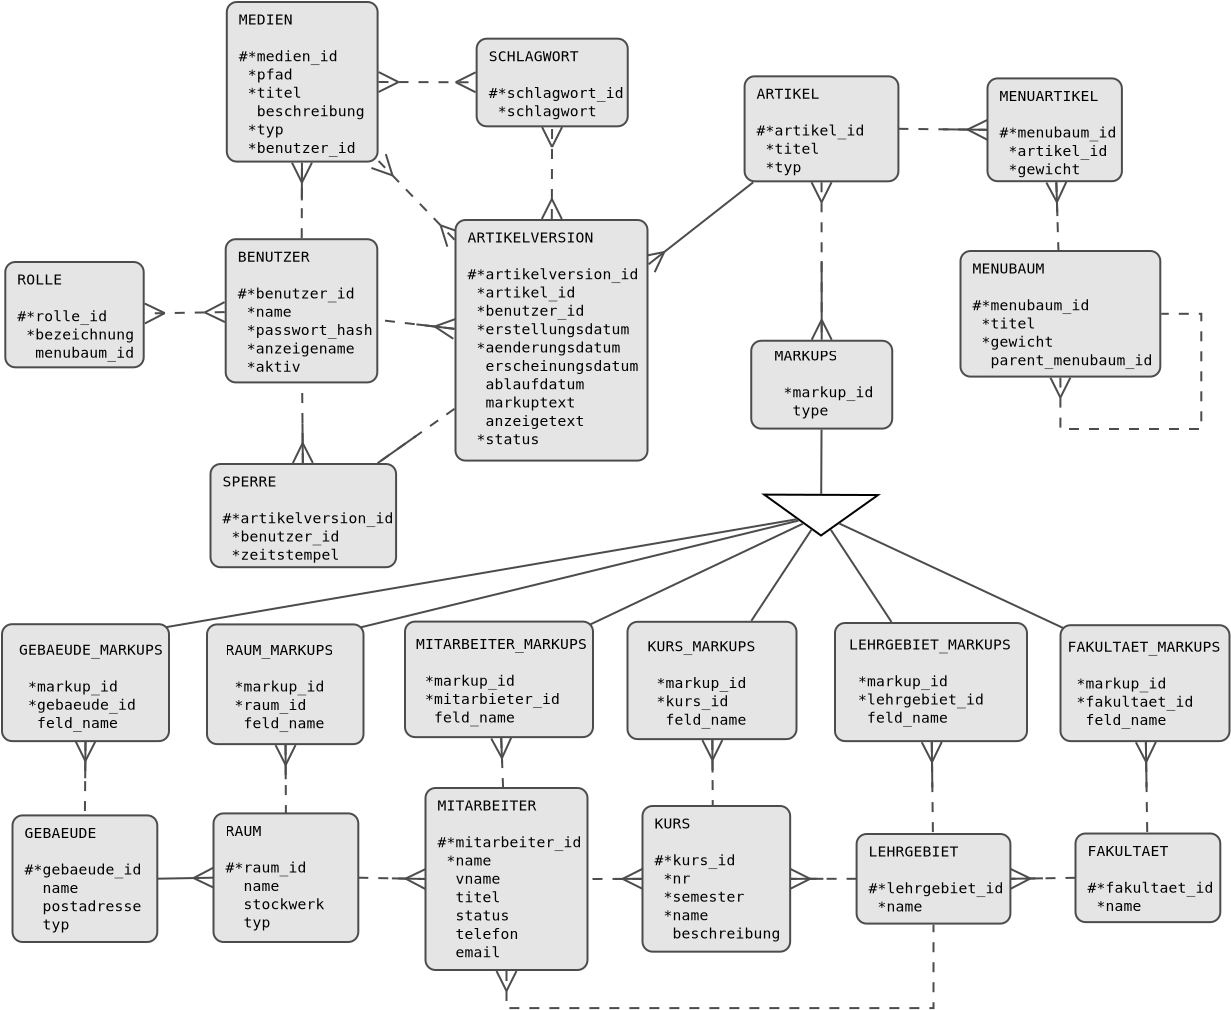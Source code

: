 <?xml version="1.0" encoding="UTF-8"?>
<dia:diagram xmlns:dia="http://www.lysator.liu.se/~alla/dia/">
  <dia:layer name="Background" visible="true" active="true">
    <dia:group>
      <dia:object type="Standard - Box" version="0" id="O0">
        <dia:attribute name="obj_pos">
          <dia:point val="50.476,4.218"/>
        </dia:attribute>
        <dia:attribute name="obj_bb">
          <dia:rectangle val="50.426,4.168;57.246,9.408"/>
        </dia:attribute>
        <dia:attribute name="elem_corner">
          <dia:point val="50.476,4.218"/>
        </dia:attribute>
        <dia:attribute name="elem_width">
          <dia:real val="6.72"/>
        </dia:attribute>
        <dia:attribute name="elem_height">
          <dia:real val="5.14"/>
        </dia:attribute>
        <dia:attribute name="border_width">
          <dia:real val="0.1"/>
        </dia:attribute>
        <dia:attribute name="border_color">
          <dia:color val="#4c4c4c"/>
        </dia:attribute>
        <dia:attribute name="inner_color">
          <dia:color val="#e5e5e5"/>
        </dia:attribute>
        <dia:attribute name="show_background">
          <dia:boolean val="true"/>
        </dia:attribute>
        <dia:attribute name="corner_radius">
          <dia:real val="0.5"/>
        </dia:attribute>
      </dia:object>
      <dia:object type="Standard - Text" version="1" id="O1">
        <dia:attribute name="obj_pos">
          <dia:point val="51.076,5.343"/>
        </dia:attribute>
        <dia:attribute name="obj_bb">
          <dia:rectangle val="51.076,4.731;56.796,9.232"/>
        </dia:attribute>
        <dia:attribute name="text">
          <dia:composite type="text">
            <dia:attribute name="string">
              <dia:string>#MENUARTIKEL

#*menubaum_id
 *artikel_id
 *gewicht#</dia:string>
            </dia:attribute>
            <dia:attribute name="font">
              <dia:font family="monospace" style="0" name="Courier"/>
            </dia:attribute>
            <dia:attribute name="height">
              <dia:real val="0.917"/>
            </dia:attribute>
            <dia:attribute name="pos">
              <dia:point val="51.076,5.343"/>
            </dia:attribute>
            <dia:attribute name="color">
              <dia:color val="#000000"/>
            </dia:attribute>
            <dia:attribute name="alignment">
              <dia:enum val="0"/>
            </dia:attribute>
          </dia:composite>
        </dia:attribute>
        <dia:attribute name="valign">
          <dia:enum val="3"/>
        </dia:attribute>
      </dia:object>
    </dia:group>
    <dia:group>
      <dia:object type="Standard - Box" version="0" id="O2">
        <dia:attribute name="obj_pos">
          <dia:point val="12.386,12.258"/>
        </dia:attribute>
        <dia:attribute name="obj_bb">
          <dia:rectangle val="12.336,12.208;20.016,19.468"/>
        </dia:attribute>
        <dia:attribute name="elem_corner">
          <dia:point val="12.386,12.258"/>
        </dia:attribute>
        <dia:attribute name="elem_width">
          <dia:real val="7.58"/>
        </dia:attribute>
        <dia:attribute name="elem_height">
          <dia:real val="7.16"/>
        </dia:attribute>
        <dia:attribute name="border_width">
          <dia:real val="0.1"/>
        </dia:attribute>
        <dia:attribute name="border_color">
          <dia:color val="#4c4c4c"/>
        </dia:attribute>
        <dia:attribute name="inner_color">
          <dia:color val="#e5e5e5"/>
        </dia:attribute>
        <dia:attribute name="show_background">
          <dia:boolean val="true"/>
        </dia:attribute>
        <dia:attribute name="corner_radius">
          <dia:real val="0.5"/>
        </dia:attribute>
      </dia:object>
      <dia:object type="Standard - Text" version="1" id="O3">
        <dia:attribute name="obj_pos">
          <dia:point val="12.986,13.383"/>
        </dia:attribute>
        <dia:attribute name="obj_bb">
          <dia:rectangle val="12.986,12.771;19.586,19.107"/>
        </dia:attribute>
        <dia:attribute name="text">
          <dia:composite type="text">
            <dia:attribute name="string">
              <dia:string>#BENUTZER

#*benutzer_id
 *name
 *passwort_hash
 *anzeigename
 *aktiv#</dia:string>
            </dia:attribute>
            <dia:attribute name="font">
              <dia:font family="monospace" style="0" name="Courier"/>
            </dia:attribute>
            <dia:attribute name="height">
              <dia:real val="0.917"/>
            </dia:attribute>
            <dia:attribute name="pos">
              <dia:point val="12.986,13.383"/>
            </dia:attribute>
            <dia:attribute name="color">
              <dia:color val="#000000"/>
            </dia:attribute>
            <dia:attribute name="alignment">
              <dia:enum val="0"/>
            </dia:attribute>
          </dia:composite>
        </dia:attribute>
        <dia:attribute name="valign">
          <dia:enum val="3"/>
        </dia:attribute>
      </dia:object>
    </dia:group>
    <dia:group>
      <dia:object type="Standard - Box" version="0" id="O4">
        <dia:attribute name="obj_pos">
          <dia:point val="11.626,23.498"/>
        </dia:attribute>
        <dia:attribute name="obj_bb">
          <dia:rectangle val="11.576,23.448;20.956,28.708"/>
        </dia:attribute>
        <dia:attribute name="elem_corner">
          <dia:point val="11.626,23.498"/>
        </dia:attribute>
        <dia:attribute name="elem_width">
          <dia:real val="9.28"/>
        </dia:attribute>
        <dia:attribute name="elem_height">
          <dia:real val="5.16"/>
        </dia:attribute>
        <dia:attribute name="border_width">
          <dia:real val="0.1"/>
        </dia:attribute>
        <dia:attribute name="border_color">
          <dia:color val="#4c4c4c"/>
        </dia:attribute>
        <dia:attribute name="inner_color">
          <dia:color val="#e5e5e5"/>
        </dia:attribute>
        <dia:attribute name="show_background">
          <dia:boolean val="true"/>
        </dia:attribute>
        <dia:attribute name="corner_radius">
          <dia:real val="0.5"/>
        </dia:attribute>
      </dia:object>
      <dia:object type="Standard - Text" version="1" id="O5">
        <dia:attribute name="obj_pos">
          <dia:point val="12.226,24.623"/>
        </dia:attribute>
        <dia:attribute name="obj_bb">
          <dia:rectangle val="12.226,24.011;20.586,28.512"/>
        </dia:attribute>
        <dia:attribute name="text">
          <dia:composite type="text">
            <dia:attribute name="string">
              <dia:string>#SPERRE

#*artikelversion_id
 *benutzer_id
 *zeitstempel#</dia:string>
            </dia:attribute>
            <dia:attribute name="font">
              <dia:font family="monospace" style="0" name="Courier"/>
            </dia:attribute>
            <dia:attribute name="height">
              <dia:real val="0.917"/>
            </dia:attribute>
            <dia:attribute name="pos">
              <dia:point val="12.226,24.623"/>
            </dia:attribute>
            <dia:attribute name="color">
              <dia:color val="#000000"/>
            </dia:attribute>
            <dia:attribute name="alignment">
              <dia:enum val="0"/>
            </dia:attribute>
          </dia:composite>
        </dia:attribute>
        <dia:attribute name="valign">
          <dia:enum val="3"/>
        </dia:attribute>
      </dia:object>
    </dia:group>
    <dia:group>
      <dia:object type="Standard - Box" version="0" id="O6">
        <dia:attribute name="obj_pos">
          <dia:point val="49.126,12.848"/>
        </dia:attribute>
        <dia:attribute name="obj_bb">
          <dia:rectangle val="49.076,12.798;59.166,19.178"/>
        </dia:attribute>
        <dia:attribute name="elem_corner">
          <dia:point val="49.126,12.848"/>
        </dia:attribute>
        <dia:attribute name="elem_width">
          <dia:real val="9.99"/>
        </dia:attribute>
        <dia:attribute name="elem_height">
          <dia:real val="6.28"/>
        </dia:attribute>
        <dia:attribute name="border_width">
          <dia:real val="0.1"/>
        </dia:attribute>
        <dia:attribute name="border_color">
          <dia:color val="#4c4c4c"/>
        </dia:attribute>
        <dia:attribute name="inner_color">
          <dia:color val="#e5e5e5"/>
        </dia:attribute>
        <dia:attribute name="show_background">
          <dia:boolean val="true"/>
        </dia:attribute>
        <dia:attribute name="corner_radius">
          <dia:real val="0.5"/>
        </dia:attribute>
      </dia:object>
      <dia:object type="Standard - Text" version="1" id="O7">
        <dia:attribute name="obj_pos">
          <dia:point val="49.726,13.973"/>
        </dia:attribute>
        <dia:attribute name="obj_bb">
          <dia:rectangle val="49.726,13.361;58.526,18.779"/>
        </dia:attribute>
        <dia:attribute name="text">
          <dia:composite type="text">
            <dia:attribute name="string">
              <dia:string>#MENUBAUM

#*menubaum_id
 *titel
 *gewicht
  parent_menubaum_id#</dia:string>
            </dia:attribute>
            <dia:attribute name="font">
              <dia:font family="monospace" style="0" name="Courier"/>
            </dia:attribute>
            <dia:attribute name="height">
              <dia:real val="0.917"/>
            </dia:attribute>
            <dia:attribute name="pos">
              <dia:point val="49.726,13.973"/>
            </dia:attribute>
            <dia:attribute name="color">
              <dia:color val="#000000"/>
            </dia:attribute>
            <dia:attribute name="alignment">
              <dia:enum val="0"/>
            </dia:attribute>
          </dia:composite>
        </dia:attribute>
        <dia:attribute name="valign">
          <dia:enum val="3"/>
        </dia:attribute>
      </dia:object>
    </dia:group>
    <dia:object type="Standard - Line" version="0" id="O8">
      <dia:attribute name="obj_pos">
        <dia:point val="46.021,6.738"/>
      </dia:attribute>
      <dia:attribute name="obj_bb">
        <dia:rectangle val="45.97,6.208;50.548,7.37"/>
      </dia:attribute>
      <dia:attribute name="conn_endpoints">
        <dia:point val="46.021,6.738"/>
        <dia:point val="50.476,6.788"/>
      </dia:attribute>
      <dia:attribute name="numcp">
        <dia:int val="1"/>
      </dia:attribute>
      <dia:attribute name="line_color">
        <dia:color val="#4c4c4c"/>
      </dia:attribute>
      <dia:attribute name="line_style">
        <dia:enum val="1"/>
      </dia:attribute>
      <dia:attribute name="end_arrow">
        <dia:enum val="20"/>
      </dia:attribute>
      <dia:attribute name="end_arrow_length">
        <dia:real val="1"/>
      </dia:attribute>
      <dia:attribute name="end_arrow_width">
        <dia:real val="1"/>
      </dia:attribute>
      <dia:attribute name="dashlength">
        <dia:real val="0.5"/>
      </dia:attribute>
      <dia:connections>
        <dia:connection handle="0" to="O22" connection="4"/>
        <dia:connection handle="1" to="O0" connection="3"/>
      </dia:connections>
    </dia:object>
    <dia:object type="Standard - Line" version="0" id="O9">
      <dia:attribute name="obj_pos">
        <dia:point val="53.917,9.408"/>
      </dia:attribute>
      <dia:attribute name="obj_bb">
        <dia:rectangle val="53.335,9.326;54.496,12.85"/>
      </dia:attribute>
      <dia:attribute name="conn_endpoints">
        <dia:point val="53.917,9.408"/>
        <dia:point val="54.022,12.798"/>
      </dia:attribute>
      <dia:attribute name="numcp">
        <dia:int val="1"/>
      </dia:attribute>
      <dia:attribute name="line_color">
        <dia:color val="#4c4c4c"/>
      </dia:attribute>
      <dia:attribute name="line_style">
        <dia:enum val="1"/>
      </dia:attribute>
      <dia:attribute name="start_arrow">
        <dia:enum val="20"/>
      </dia:attribute>
      <dia:attribute name="start_arrow_length">
        <dia:real val="1"/>
      </dia:attribute>
      <dia:attribute name="start_arrow_width">
        <dia:real val="1"/>
      </dia:attribute>
      <dia:attribute name="dashlength">
        <dia:real val="0.5"/>
      </dia:attribute>
      <dia:connections>
        <dia:connection handle="0" to="O0" connection="8"/>
        <dia:connection handle="1" to="O6" connection="8"/>
      </dia:connections>
    </dia:object>
    <dia:object type="Standard - Line" version="0" id="O10">
      <dia:attribute name="obj_pos">
        <dia:point val="38.761,9.413"/>
      </dia:attribute>
      <dia:attribute name="obj_bb">
        <dia:rectangle val="33.129,9.343;38.831,14.002"/>
      </dia:attribute>
      <dia:attribute name="conn_endpoints">
        <dia:point val="38.761,9.413"/>
        <dia:point val="33.526,13.514"/>
      </dia:attribute>
      <dia:attribute name="numcp">
        <dia:int val="1"/>
      </dia:attribute>
      <dia:attribute name="line_color">
        <dia:color val="#4c4c4c"/>
      </dia:attribute>
      <dia:attribute name="end_arrow">
        <dia:enum val="20"/>
      </dia:attribute>
      <dia:attribute name="end_arrow_length">
        <dia:real val="1"/>
      </dia:attribute>
      <dia:attribute name="end_arrow_width">
        <dia:real val="1"/>
      </dia:attribute>
      <dia:connections>
        <dia:connection handle="0" to="O22" connection="8"/>
        <dia:connection handle="1" to="O70" connection="8"/>
      </dia:connections>
    </dia:object>
    <dia:object type="Standard - Line" version="0" id="O11">
      <dia:attribute name="obj_pos">
        <dia:point val="23.826,16.741"/>
      </dia:attribute>
      <dia:attribute name="obj_bb">
        <dia:rectangle val="19.96,16.17;23.948,17.324"/>
      </dia:attribute>
      <dia:attribute name="conn_endpoints">
        <dia:point val="23.826,16.741"/>
        <dia:point val="20.016,16.291"/>
      </dia:attribute>
      <dia:attribute name="numcp">
        <dia:int val="1"/>
      </dia:attribute>
      <dia:attribute name="line_color">
        <dia:color val="#4c4c4c"/>
      </dia:attribute>
      <dia:attribute name="line_style">
        <dia:enum val="1"/>
      </dia:attribute>
      <dia:attribute name="start_arrow">
        <dia:enum val="20"/>
      </dia:attribute>
      <dia:attribute name="start_arrow_length">
        <dia:real val="1"/>
      </dia:attribute>
      <dia:attribute name="start_arrow_width">
        <dia:real val="1"/>
      </dia:attribute>
      <dia:attribute name="dashlength">
        <dia:real val="0.5"/>
      </dia:attribute>
      <dia:connections>
        <dia:connection handle="0" to="O70" connection="8"/>
        <dia:connection handle="1" to="O2" connection="8"/>
      </dia:connections>
    </dia:object>
    <dia:object type="Standard - Line" version="0" id="O12">
      <dia:attribute name="obj_pos">
        <dia:point val="16.187,12.208"/>
      </dia:attribute>
      <dia:attribute name="obj_bb">
        <dia:rectangle val="15.618,8.36;16.78,12.258"/>
      </dia:attribute>
      <dia:attribute name="conn_endpoints">
        <dia:point val="16.187,12.208"/>
        <dia:point val="16.199,8.428"/>
      </dia:attribute>
      <dia:attribute name="numcp">
        <dia:int val="1"/>
      </dia:attribute>
      <dia:attribute name="line_color">
        <dia:color val="#4c4c4c"/>
      </dia:attribute>
      <dia:attribute name="line_style">
        <dia:enum val="1"/>
      </dia:attribute>
      <dia:attribute name="end_arrow">
        <dia:enum val="20"/>
      </dia:attribute>
      <dia:attribute name="end_arrow_length">
        <dia:real val="1"/>
      </dia:attribute>
      <dia:attribute name="end_arrow_width">
        <dia:real val="1"/>
      </dia:attribute>
      <dia:attribute name="dashlength">
        <dia:real val="0.5"/>
      </dia:attribute>
      <dia:connections>
        <dia:connection handle="0" to="O2" connection="8"/>
        <dia:connection handle="1" to="O29" connection="8"/>
      </dia:connections>
    </dia:object>
    <dia:object type="Standard - Line" version="0" id="O13">
      <dia:attribute name="obj_pos">
        <dia:point val="23.828,12.287"/>
      </dia:attribute>
      <dia:attribute name="obj_bb">
        <dia:rectangle val="19.578,7.91;24.281,12.726"/>
      </dia:attribute>
      <dia:attribute name="conn_endpoints">
        <dia:point val="23.828,12.287"/>
        <dia:point val="20.031,8.349"/>
      </dia:attribute>
      <dia:attribute name="numcp">
        <dia:int val="1"/>
      </dia:attribute>
      <dia:attribute name="line_color">
        <dia:color val="#4c4c4c"/>
      </dia:attribute>
      <dia:attribute name="line_style">
        <dia:enum val="1"/>
      </dia:attribute>
      <dia:attribute name="start_arrow">
        <dia:enum val="20"/>
      </dia:attribute>
      <dia:attribute name="start_arrow_length">
        <dia:real val="1"/>
      </dia:attribute>
      <dia:attribute name="start_arrow_width">
        <dia:real val="1"/>
      </dia:attribute>
      <dia:attribute name="end_arrow">
        <dia:enum val="20"/>
      </dia:attribute>
      <dia:attribute name="end_arrow_length">
        <dia:real val="1"/>
      </dia:attribute>
      <dia:attribute name="end_arrow_width">
        <dia:real val="1"/>
      </dia:attribute>
      <dia:attribute name="dashlength">
        <dia:real val="0.5"/>
      </dia:attribute>
      <dia:connections>
        <dia:connection handle="0" to="O70" connection="8"/>
        <dia:connection handle="1" to="O29" connection="8"/>
      </dia:connections>
    </dia:object>
    <dia:object type="Standard - Line" version="0" id="O14">
      <dia:attribute name="obj_pos">
        <dia:point val="28.692,11.248"/>
      </dia:attribute>
      <dia:attribute name="obj_bb">
        <dia:rectangle val="28.111,6.583;29.286,11.317"/>
      </dia:attribute>
      <dia:attribute name="conn_endpoints">
        <dia:point val="28.692,11.248"/>
        <dia:point val="28.705,6.651"/>
      </dia:attribute>
      <dia:attribute name="numcp">
        <dia:int val="1"/>
      </dia:attribute>
      <dia:attribute name="line_color">
        <dia:color val="#4c4c4c"/>
      </dia:attribute>
      <dia:attribute name="line_style">
        <dia:enum val="1"/>
      </dia:attribute>
      <dia:attribute name="start_arrow">
        <dia:enum val="20"/>
      </dia:attribute>
      <dia:attribute name="start_arrow_length">
        <dia:real val="1"/>
      </dia:attribute>
      <dia:attribute name="start_arrow_width">
        <dia:real val="1"/>
      </dia:attribute>
      <dia:attribute name="end_arrow">
        <dia:enum val="20"/>
      </dia:attribute>
      <dia:attribute name="end_arrow_length">
        <dia:real val="1"/>
      </dia:attribute>
      <dia:attribute name="end_arrow_width">
        <dia:real val="1"/>
      </dia:attribute>
      <dia:attribute name="dashlength">
        <dia:real val="0.5"/>
      </dia:attribute>
      <dia:connections>
        <dia:connection handle="0" to="O70" connection="8"/>
        <dia:connection handle="1" to="O27" connection="8"/>
      </dia:connections>
    </dia:object>
    <dia:object type="Standard - Line" version="0" id="O15">
      <dia:attribute name="obj_pos">
        <dia:point val="20.026,4.399"/>
      </dia:attribute>
      <dia:attribute name="obj_bb">
        <dia:rectangle val="19.957,3.818;24.952,4.994"/>
      </dia:attribute>
      <dia:attribute name="conn_endpoints">
        <dia:point val="20.026,4.399"/>
        <dia:point val="24.883,4.413"/>
      </dia:attribute>
      <dia:attribute name="numcp">
        <dia:int val="1"/>
      </dia:attribute>
      <dia:attribute name="line_color">
        <dia:color val="#4c4c4c"/>
      </dia:attribute>
      <dia:attribute name="line_style">
        <dia:enum val="1"/>
      </dia:attribute>
      <dia:attribute name="start_arrow">
        <dia:enum val="20"/>
      </dia:attribute>
      <dia:attribute name="start_arrow_length">
        <dia:real val="1"/>
      </dia:attribute>
      <dia:attribute name="start_arrow_width">
        <dia:real val="1"/>
      </dia:attribute>
      <dia:attribute name="end_arrow">
        <dia:enum val="20"/>
      </dia:attribute>
      <dia:attribute name="end_arrow_length">
        <dia:real val="1"/>
      </dia:attribute>
      <dia:attribute name="end_arrow_width">
        <dia:real val="1"/>
      </dia:attribute>
      <dia:attribute name="dashlength">
        <dia:real val="0.5"/>
      </dia:attribute>
      <dia:connections>
        <dia:connection handle="0" to="O29" connection="8"/>
        <dia:connection handle="1" to="O27" connection="8"/>
      </dia:connections>
    </dia:object>
    <dia:object type="Standard - Line" version="0" id="O16">
      <dia:attribute name="obj_pos">
        <dia:point val="23.827,20.738"/>
      </dia:attribute>
      <dia:attribute name="obj_bb">
        <dia:rectangle val="19.921,20.669;23.896,23.518"/>
      </dia:attribute>
      <dia:attribute name="conn_endpoints">
        <dia:point val="23.827,20.738"/>
        <dia:point val="19.99,23.448"/>
      </dia:attribute>
      <dia:attribute name="numcp">
        <dia:int val="1"/>
      </dia:attribute>
      <dia:attribute name="line_color">
        <dia:color val="#4c4c4c"/>
      </dia:attribute>
      <dia:attribute name="line_style">
        <dia:enum val="1"/>
      </dia:attribute>
      <dia:attribute name="dashlength">
        <dia:real val="0.5"/>
      </dia:attribute>
      <dia:connections>
        <dia:connection handle="0" to="O70" connection="8"/>
        <dia:connection handle="1" to="O4" connection="8"/>
      </dia:connections>
    </dia:object>
    <dia:object type="Standard - Line" version="0" id="O17">
      <dia:attribute name="obj_pos">
        <dia:point val="50.476,6.788"/>
      </dia:attribute>
      <dia:attribute name="obj_bb">
        <dia:rectangle val="48.199,6.714;50.526,6.839"/>
      </dia:attribute>
      <dia:attribute name="conn_endpoints">
        <dia:point val="50.476,6.788"/>
        <dia:point val="48.25,6.764"/>
      </dia:attribute>
      <dia:attribute name="numcp">
        <dia:int val="1"/>
      </dia:attribute>
      <dia:attribute name="line_color">
        <dia:color val="#4c4c4c"/>
      </dia:attribute>
      <dia:connections>
        <dia:connection handle="0" to="O0" connection="3"/>
        <dia:connection handle="1" to="O8" connection="0"/>
      </dia:connections>
    </dia:object>
    <dia:object type="Standard - Line" version="0" id="O18">
      <dia:attribute name="obj_pos">
        <dia:point val="53.917,9.405"/>
      </dia:attribute>
      <dia:attribute name="obj_bb">
        <dia:rectangle val="53.865,9.353;54.021,11.155"/>
      </dia:attribute>
      <dia:attribute name="conn_endpoints">
        <dia:point val="53.917,9.405"/>
        <dia:point val="53.97,11.103"/>
      </dia:attribute>
      <dia:attribute name="numcp">
        <dia:int val="1"/>
      </dia:attribute>
      <dia:attribute name="line_color">
        <dia:color val="#4c4c4c"/>
      </dia:attribute>
      <dia:connections>
        <dia:connection handle="0" to="O0" connection="8"/>
        <dia:connection handle="1" to="O9" connection="0"/>
      </dia:connections>
    </dia:object>
    <dia:object type="Standard - Line" version="0" id="O19">
      <dia:attribute name="obj_pos">
        <dia:point val="19.98,23.455"/>
      </dia:attribute>
      <dia:attribute name="obj_bb">
        <dia:rectangle val="19.91,22.023;21.978,23.525"/>
      </dia:attribute>
      <dia:attribute name="conn_endpoints">
        <dia:point val="19.98,23.455"/>
        <dia:point val="21.909,22.093"/>
      </dia:attribute>
      <dia:attribute name="numcp">
        <dia:int val="1"/>
      </dia:attribute>
      <dia:attribute name="line_color">
        <dia:color val="#4c4c4c"/>
      </dia:attribute>
      <dia:connections>
        <dia:connection handle="0" to="O4" connection="8"/>
        <dia:connection handle="1" to="O16" connection="0"/>
      </dia:connections>
    </dia:object>
    <dia:object type="Standard - Line" version="0" id="O20">
      <dia:attribute name="obj_pos">
        <dia:point val="23.826,16.741"/>
      </dia:attribute>
      <dia:attribute name="obj_bb">
        <dia:rectangle val="21.865,16.461;23.882,16.797"/>
      </dia:attribute>
      <dia:attribute name="conn_endpoints">
        <dia:point val="23.826,16.741"/>
        <dia:point val="21.921,16.516"/>
      </dia:attribute>
      <dia:attribute name="numcp">
        <dia:int val="1"/>
      </dia:attribute>
      <dia:attribute name="line_color">
        <dia:color val="#4c4c4c"/>
      </dia:attribute>
      <dia:connections>
        <dia:connection handle="0" to="O70" connection="8"/>
        <dia:connection handle="1" to="O11" connection="0"/>
      </dia:connections>
    </dia:object>
    <dia:object type="Standard - ZigZagLine" version="1" id="O21">
      <dia:attribute name="obj_pos">
        <dia:point val="54.121,19.178"/>
      </dia:attribute>
      <dia:attribute name="obj_bb">
        <dia:rectangle val="53.54,15.938;61.216,21.798"/>
      </dia:attribute>
      <dia:attribute name="orth_points">
        <dia:point val="54.121,19.178"/>
        <dia:point val="54.121,21.748"/>
        <dia:point val="61.166,21.748"/>
        <dia:point val="61.166,15.988"/>
        <dia:point val="59.166,15.988"/>
      </dia:attribute>
      <dia:attribute name="orth_orient">
        <dia:enum val="1"/>
        <dia:enum val="0"/>
        <dia:enum val="1"/>
        <dia:enum val="0"/>
      </dia:attribute>
      <dia:attribute name="autorouting">
        <dia:boolean val="false"/>
      </dia:attribute>
      <dia:attribute name="line_color">
        <dia:color val="#4c4c4c"/>
      </dia:attribute>
      <dia:attribute name="line_style">
        <dia:enum val="1"/>
      </dia:attribute>
      <dia:attribute name="start_arrow">
        <dia:enum val="20"/>
      </dia:attribute>
      <dia:attribute name="start_arrow_length">
        <dia:real val="1"/>
      </dia:attribute>
      <dia:attribute name="start_arrow_width">
        <dia:real val="1"/>
      </dia:attribute>
      <dia:attribute name="dashlength">
        <dia:real val="0.5"/>
      </dia:attribute>
      <dia:connections>
        <dia:connection handle="0" to="O6" connection="8"/>
        <dia:connection handle="1" to="O6" connection="8"/>
      </dia:connections>
    </dia:object>
    <dia:group>
      <dia:object type="Standard - Box" version="0" id="O22">
        <dia:attribute name="obj_pos">
          <dia:point val="38.331,4.113"/>
        </dia:attribute>
        <dia:attribute name="obj_bb">
          <dia:rectangle val="38.281,4.063;46.071,9.413"/>
        </dia:attribute>
        <dia:attribute name="elem_corner">
          <dia:point val="38.331,4.113"/>
        </dia:attribute>
        <dia:attribute name="elem_width">
          <dia:real val="7.69"/>
        </dia:attribute>
        <dia:attribute name="elem_height">
          <dia:real val="5.25"/>
        </dia:attribute>
        <dia:attribute name="border_width">
          <dia:real val="0.1"/>
        </dia:attribute>
        <dia:attribute name="border_color">
          <dia:color val="#4c4c4c"/>
        </dia:attribute>
        <dia:attribute name="inner_color">
          <dia:color val="#e5e5e5"/>
        </dia:attribute>
        <dia:attribute name="show_background">
          <dia:boolean val="true"/>
        </dia:attribute>
        <dia:attribute name="corner_radius">
          <dia:real val="0.5"/>
        </dia:attribute>
      </dia:object>
      <dia:object type="Standard - Text" version="1" id="O23">
        <dia:attribute name="obj_pos">
          <dia:point val="38.931,5.238"/>
        </dia:attribute>
        <dia:attribute name="obj_bb">
          <dia:rectangle val="38.931,4.626;44.211,9.127"/>
        </dia:attribute>
        <dia:attribute name="text">
          <dia:composite type="text">
            <dia:attribute name="string">
              <dia:string>#ARTIKEL

#*artikel_id
 *titel
 *typ#</dia:string>
            </dia:attribute>
            <dia:attribute name="font">
              <dia:font family="monospace" style="0" name="Courier"/>
            </dia:attribute>
            <dia:attribute name="height">
              <dia:real val="0.917"/>
            </dia:attribute>
            <dia:attribute name="pos">
              <dia:point val="38.931,5.238"/>
            </dia:attribute>
            <dia:attribute name="color">
              <dia:color val="#000000"/>
            </dia:attribute>
            <dia:attribute name="alignment">
              <dia:enum val="0"/>
            </dia:attribute>
          </dia:composite>
        </dia:attribute>
        <dia:attribute name="valign">
          <dia:enum val="3"/>
        </dia:attribute>
      </dia:object>
    </dia:group>
    <dia:object type="Standard - Line" version="0" id="O24">
      <dia:attribute name="obj_pos">
        <dia:point val="12.338,15.903"/>
      </dia:attribute>
      <dia:attribute name="obj_bb">
        <dia:rectangle val="8.26,15.322;12.413,16.553"/>
      </dia:attribute>
      <dia:attribute name="conn_endpoints">
        <dia:point val="12.338,15.903"/>
        <dia:point val="8.335,15.971"/>
      </dia:attribute>
      <dia:attribute name="numcp">
        <dia:int val="1"/>
      </dia:attribute>
      <dia:attribute name="line_color">
        <dia:color val="#4c4c4c"/>
      </dia:attribute>
      <dia:attribute name="line_style">
        <dia:enum val="1"/>
      </dia:attribute>
      <dia:attribute name="start_arrow">
        <dia:enum val="20"/>
      </dia:attribute>
      <dia:attribute name="start_arrow_length">
        <dia:real val="1.0"/>
      </dia:attribute>
      <dia:attribute name="start_arrow_width">
        <dia:real val="1.0"/>
      </dia:attribute>
      <dia:attribute name="end_arrow">
        <dia:enum val="20"/>
      </dia:attribute>
      <dia:attribute name="end_arrow_length">
        <dia:real val="1"/>
      </dia:attribute>
      <dia:attribute name="end_arrow_width">
        <dia:real val="1"/>
      </dia:attribute>
      <dia:attribute name="dashlength">
        <dia:real val="0.5"/>
      </dia:attribute>
      <dia:connections>
        <dia:connection handle="0" to="O2" connection="8"/>
        <dia:connection handle="1" to="O25" connection="8"/>
      </dia:connections>
    </dia:object>
    <dia:group>
      <dia:object type="Standard - Box" version="0" id="O25">
        <dia:attribute name="obj_pos">
          <dia:point val="1.366,13.398"/>
        </dia:attribute>
        <dia:attribute name="obj_bb">
          <dia:rectangle val="1.316,13.348;8.336,18.713"/>
        </dia:attribute>
        <dia:attribute name="elem_corner">
          <dia:point val="1.366,13.398"/>
        </dia:attribute>
        <dia:attribute name="elem_width">
          <dia:real val="6.92"/>
        </dia:attribute>
        <dia:attribute name="elem_height">
          <dia:real val="5.265"/>
        </dia:attribute>
        <dia:attribute name="border_width">
          <dia:real val="0.1"/>
        </dia:attribute>
        <dia:attribute name="border_color">
          <dia:color val="#4c4c4c"/>
        </dia:attribute>
        <dia:attribute name="inner_color">
          <dia:color val="#e5e5e5"/>
        </dia:attribute>
        <dia:attribute name="show_background">
          <dia:boolean val="true"/>
        </dia:attribute>
        <dia:attribute name="corner_radius">
          <dia:real val="0.5"/>
        </dia:attribute>
      </dia:object>
      <dia:object type="Standard - Text" version="1" id="O26">
        <dia:attribute name="obj_pos">
          <dia:point val="1.966,14.523"/>
        </dia:attribute>
        <dia:attribute name="obj_bb">
          <dia:rectangle val="1.966,13.911;7.686,18.412"/>
        </dia:attribute>
        <dia:attribute name="text">
          <dia:composite type="text">
            <dia:attribute name="string">
              <dia:string>#ROLLE

#*rolle_id
 *bezeichnung
  menubaum_id#</dia:string>
            </dia:attribute>
            <dia:attribute name="font">
              <dia:font family="monospace" style="0" name="Courier"/>
            </dia:attribute>
            <dia:attribute name="height">
              <dia:real val="0.917"/>
            </dia:attribute>
            <dia:attribute name="pos">
              <dia:point val="1.966,14.523"/>
            </dia:attribute>
            <dia:attribute name="color">
              <dia:color val="#000000"/>
            </dia:attribute>
            <dia:attribute name="alignment">
              <dia:enum val="0"/>
            </dia:attribute>
          </dia:composite>
        </dia:attribute>
        <dia:attribute name="valign">
          <dia:enum val="3"/>
        </dia:attribute>
      </dia:object>
    </dia:group>
    <dia:group>
      <dia:object type="Standard - Box" version="0" id="O27">
        <dia:attribute name="obj_pos">
          <dia:point val="24.933,2.233"/>
        </dia:attribute>
        <dia:attribute name="obj_bb">
          <dia:rectangle val="24.883,2.183;32.538,6.663"/>
        </dia:attribute>
        <dia:attribute name="elem_corner">
          <dia:point val="24.933,2.233"/>
        </dia:attribute>
        <dia:attribute name="elem_width">
          <dia:real val="7.555"/>
        </dia:attribute>
        <dia:attribute name="elem_height">
          <dia:real val="4.38"/>
        </dia:attribute>
        <dia:attribute name="border_width">
          <dia:real val="0.1"/>
        </dia:attribute>
        <dia:attribute name="border_color">
          <dia:color val="#4c4c4c"/>
        </dia:attribute>
        <dia:attribute name="inner_color">
          <dia:color val="#e5e5e5"/>
        </dia:attribute>
        <dia:attribute name="show_background">
          <dia:boolean val="true"/>
        </dia:attribute>
        <dia:attribute name="corner_radius">
          <dia:real val="0.5"/>
        </dia:attribute>
      </dia:object>
      <dia:object type="Standard - Text" version="1" id="O28">
        <dia:attribute name="obj_pos">
          <dia:point val="25.533,3.358"/>
        </dia:attribute>
        <dia:attribute name="obj_bb">
          <dia:rectangle val="25.533,2.746;32.133,6.33"/>
        </dia:attribute>
        <dia:attribute name="text">
          <dia:composite type="text">
            <dia:attribute name="string">
              <dia:string>#SCHLAGWORT

#*schlagwort_id
 *schlagwort#</dia:string>
            </dia:attribute>
            <dia:attribute name="font">
              <dia:font family="monospace" style="0" name="Courier"/>
            </dia:attribute>
            <dia:attribute name="height">
              <dia:real val="0.917"/>
            </dia:attribute>
            <dia:attribute name="pos">
              <dia:point val="25.533,3.358"/>
            </dia:attribute>
            <dia:attribute name="color">
              <dia:color val="#000000"/>
            </dia:attribute>
            <dia:attribute name="alignment">
              <dia:enum val="0"/>
            </dia:attribute>
          </dia:composite>
        </dia:attribute>
        <dia:attribute name="valign">
          <dia:enum val="3"/>
        </dia:attribute>
      </dia:object>
    </dia:group>
    <dia:group>
      <dia:object type="Standard - Box" version="0" id="O29">
        <dia:attribute name="obj_pos">
          <dia:point val="12.441,0.398"/>
        </dia:attribute>
        <dia:attribute name="obj_bb">
          <dia:rectangle val="12.391,0.348;20.031,8.428"/>
        </dia:attribute>
        <dia:attribute name="elem_corner">
          <dia:point val="12.441,0.398"/>
        </dia:attribute>
        <dia:attribute name="elem_width">
          <dia:real val="7.54"/>
        </dia:attribute>
        <dia:attribute name="elem_height">
          <dia:real val="7.98"/>
        </dia:attribute>
        <dia:attribute name="border_width">
          <dia:real val="0.1"/>
        </dia:attribute>
        <dia:attribute name="border_color">
          <dia:color val="#4c4c4c"/>
        </dia:attribute>
        <dia:attribute name="inner_color">
          <dia:color val="#e5e5e5"/>
        </dia:attribute>
        <dia:attribute name="show_background">
          <dia:boolean val="true"/>
        </dia:attribute>
        <dia:attribute name="corner_radius">
          <dia:real val="0.5"/>
        </dia:attribute>
      </dia:object>
      <dia:object type="Standard - Text" version="1" id="O30">
        <dia:attribute name="obj_pos">
          <dia:point val="13.041,1.523"/>
        </dia:attribute>
        <dia:attribute name="obj_bb">
          <dia:rectangle val="13.041,0.911;19.201,8.164"/>
        </dia:attribute>
        <dia:attribute name="text">
          <dia:composite type="text">
            <dia:attribute name="string">
              <dia:string>#MEDIEN

#*medien_id
 *pfad
 *titel
  beschreibung
 *typ
 *benutzer_id#</dia:string>
            </dia:attribute>
            <dia:attribute name="font">
              <dia:font family="monospace" style="0" name="Courier"/>
            </dia:attribute>
            <dia:attribute name="height">
              <dia:real val="0.917"/>
            </dia:attribute>
            <dia:attribute name="pos">
              <dia:point val="13.041,1.523"/>
            </dia:attribute>
            <dia:attribute name="color">
              <dia:color val="#000000"/>
            </dia:attribute>
            <dia:attribute name="alignment">
              <dia:enum val="0"/>
            </dia:attribute>
          </dia:composite>
        </dia:attribute>
        <dia:attribute name="valign">
          <dia:enum val="3"/>
        </dia:attribute>
      </dia:object>
    </dia:group>
    <dia:group>
      <dia:object type="Standard - Box" version="0" id="O31">
        <dia:attribute name="obj_pos">
          <dia:point val="54.876,41.973"/>
        </dia:attribute>
        <dia:attribute name="obj_bb">
          <dia:rectangle val="54.826,41.923;62.166,46.453"/>
        </dia:attribute>
        <dia:attribute name="elem_corner">
          <dia:point val="54.876,41.973"/>
        </dia:attribute>
        <dia:attribute name="elem_width">
          <dia:real val="7.24"/>
        </dia:attribute>
        <dia:attribute name="elem_height">
          <dia:real val="4.43"/>
        </dia:attribute>
        <dia:attribute name="border_width">
          <dia:real val="0.1"/>
        </dia:attribute>
        <dia:attribute name="border_color">
          <dia:color val="#4c4c4c"/>
        </dia:attribute>
        <dia:attribute name="inner_color">
          <dia:color val="#e5e5e5"/>
        </dia:attribute>
        <dia:attribute name="show_background">
          <dia:boolean val="true"/>
        </dia:attribute>
        <dia:attribute name="corner_radius">
          <dia:real val="0.5"/>
        </dia:attribute>
      </dia:object>
      <dia:object type="Standard - Text" version="1" id="O32">
        <dia:attribute name="obj_pos">
          <dia:point val="55.476,43.098"/>
        </dia:attribute>
        <dia:attribute name="obj_bb">
          <dia:rectangle val="55.476,42.486;61.636,46.07"/>
        </dia:attribute>
        <dia:attribute name="text">
          <dia:composite type="text">
            <dia:attribute name="string">
              <dia:string>#FAKULTAET

#*fakultaet_id
 *name#</dia:string>
            </dia:attribute>
            <dia:attribute name="font">
              <dia:font family="monospace" style="0" name="Courier"/>
            </dia:attribute>
            <dia:attribute name="height">
              <dia:real val="0.917"/>
            </dia:attribute>
            <dia:attribute name="pos">
              <dia:point val="55.476,43.098"/>
            </dia:attribute>
            <dia:attribute name="color">
              <dia:color val="#000000"/>
            </dia:attribute>
            <dia:attribute name="alignment">
              <dia:enum val="0"/>
            </dia:attribute>
          </dia:composite>
        </dia:attribute>
        <dia:attribute name="valign">
          <dia:enum val="3"/>
        </dia:attribute>
      </dia:object>
    </dia:group>
    <dia:group>
      <dia:object type="Standard - Box" version="0" id="O33">
        <dia:attribute name="obj_pos">
          <dia:point val="43.931,41.998"/>
        </dia:attribute>
        <dia:attribute name="obj_bb">
          <dia:rectangle val="43.881,41.948;51.671,46.528"/>
        </dia:attribute>
        <dia:attribute name="elem_corner">
          <dia:point val="43.931,41.998"/>
        </dia:attribute>
        <dia:attribute name="elem_width">
          <dia:real val="7.69"/>
        </dia:attribute>
        <dia:attribute name="elem_height">
          <dia:real val="4.48"/>
        </dia:attribute>
        <dia:attribute name="border_width">
          <dia:real val="0.1"/>
        </dia:attribute>
        <dia:attribute name="border_color">
          <dia:color val="#4c4c4c"/>
        </dia:attribute>
        <dia:attribute name="inner_color">
          <dia:color val="#e5e5e5"/>
        </dia:attribute>
        <dia:attribute name="show_background">
          <dia:boolean val="true"/>
        </dia:attribute>
        <dia:attribute name="corner_radius">
          <dia:real val="0.5"/>
        </dia:attribute>
      </dia:object>
      <dia:object type="Standard - Text" version="1" id="O34">
        <dia:attribute name="obj_pos">
          <dia:point val="44.531,43.123"/>
        </dia:attribute>
        <dia:attribute name="obj_bb">
          <dia:rectangle val="44.531,42.511;51.131,46.095"/>
        </dia:attribute>
        <dia:attribute name="text">
          <dia:composite type="text">
            <dia:attribute name="string">
              <dia:string>#LEHRGEBIET

#*lehrgebiet_id
 *name#</dia:string>
            </dia:attribute>
            <dia:attribute name="font">
              <dia:font family="monospace" style="0" name="Courier"/>
            </dia:attribute>
            <dia:attribute name="height">
              <dia:real val="0.917"/>
            </dia:attribute>
            <dia:attribute name="pos">
              <dia:point val="44.531,43.123"/>
            </dia:attribute>
            <dia:attribute name="color">
              <dia:color val="#000000"/>
            </dia:attribute>
            <dia:attribute name="alignment">
              <dia:enum val="0"/>
            </dia:attribute>
          </dia:composite>
        </dia:attribute>
        <dia:attribute name="valign">
          <dia:enum val="3"/>
        </dia:attribute>
      </dia:object>
    </dia:group>
    <dia:object type="Standard - Line" version="0" id="O35">
      <dia:attribute name="obj_pos">
        <dia:point val="54.876,44.188"/>
      </dia:attribute>
      <dia:attribute name="obj_bb">
        <dia:rectangle val="51.547,43.658;54.927,44.82"/>
      </dia:attribute>
      <dia:attribute name="conn_endpoints">
        <dia:point val="54.876,44.188"/>
        <dia:point val="51.621,44.238"/>
      </dia:attribute>
      <dia:attribute name="numcp">
        <dia:int val="1"/>
      </dia:attribute>
      <dia:attribute name="line_color">
        <dia:color val="#4c4c4c"/>
      </dia:attribute>
      <dia:attribute name="line_style">
        <dia:enum val="1"/>
      </dia:attribute>
      <dia:attribute name="end_arrow">
        <dia:enum val="20"/>
      </dia:attribute>
      <dia:attribute name="end_arrow_length">
        <dia:real val="1"/>
      </dia:attribute>
      <dia:attribute name="end_arrow_width">
        <dia:real val="1"/>
      </dia:attribute>
      <dia:attribute name="dashlength">
        <dia:real val="0.5"/>
      </dia:attribute>
      <dia:connections>
        <dia:connection handle="0" to="O31" connection="3"/>
        <dia:connection handle="1" to="O33" connection="4"/>
      </dia:connections>
    </dia:object>
    <dia:object type="Standard - Line" version="0" id="O36">
      <dia:attribute name="obj_pos">
        <dia:point val="43.931,44.238"/>
      </dia:attribute>
      <dia:attribute name="obj_bb">
        <dia:rectangle val="40.542,43.659;43.981,44.821"/>
      </dia:attribute>
      <dia:attribute name="conn_endpoints">
        <dia:point val="43.931,44.238"/>
        <dia:point val="40.609,44.24"/>
      </dia:attribute>
      <dia:attribute name="numcp">
        <dia:int val="1"/>
      </dia:attribute>
      <dia:attribute name="line_color">
        <dia:color val="#4c4c4c"/>
      </dia:attribute>
      <dia:attribute name="line_style">
        <dia:enum val="1"/>
      </dia:attribute>
      <dia:attribute name="end_arrow">
        <dia:enum val="20"/>
      </dia:attribute>
      <dia:attribute name="end_arrow_length">
        <dia:real val="1"/>
      </dia:attribute>
      <dia:attribute name="end_arrow_width">
        <dia:real val="1"/>
      </dia:attribute>
      <dia:attribute name="dashlength">
        <dia:real val="0.5"/>
      </dia:attribute>
      <dia:connections>
        <dia:connection handle="0" to="O33" connection="3"/>
        <dia:connection handle="1" to="O50" connection="4"/>
      </dia:connections>
    </dia:object>
    <dia:object type="Standard - Line" version="0" id="O37">
      <dia:attribute name="obj_pos">
        <dia:point val="33.226,44.24"/>
      </dia:attribute>
      <dia:attribute name="obj_bb">
        <dia:rectangle val="30.426,43.659;33.294,44.821"/>
      </dia:attribute>
      <dia:attribute name="conn_endpoints">
        <dia:point val="33.226,44.24"/>
        <dia:point val="30.476,44.248"/>
      </dia:attribute>
      <dia:attribute name="numcp">
        <dia:int val="1"/>
      </dia:attribute>
      <dia:attribute name="line_color">
        <dia:color val="#4c4c4c"/>
      </dia:attribute>
      <dia:attribute name="line_style">
        <dia:enum val="1"/>
      </dia:attribute>
      <dia:attribute name="start_arrow">
        <dia:enum val="20"/>
      </dia:attribute>
      <dia:attribute name="start_arrow_length">
        <dia:real val="1"/>
      </dia:attribute>
      <dia:attribute name="start_arrow_width">
        <dia:real val="1"/>
      </dia:attribute>
      <dia:attribute name="dashlength">
        <dia:real val="0.5"/>
      </dia:attribute>
      <dia:connections>
        <dia:connection handle="0" to="O50" connection="3"/>
        <dia:connection handle="1" to="O48" connection="4"/>
      </dia:connections>
    </dia:object>
    <dia:object type="Standard - Line" version="0" id="O38">
      <dia:attribute name="obj_pos">
        <dia:point val="51.621,44.238"/>
      </dia:attribute>
      <dia:attribute name="obj_bb">
        <dia:rectangle val="51.57,44.163;53.299,44.289"/>
      </dia:attribute>
      <dia:attribute name="conn_endpoints">
        <dia:point val="51.621,44.238"/>
        <dia:point val="53.248,44.213"/>
      </dia:attribute>
      <dia:attribute name="numcp">
        <dia:int val="1"/>
      </dia:attribute>
      <dia:attribute name="line_color">
        <dia:color val="#4c4c4c"/>
      </dia:attribute>
      <dia:connections>
        <dia:connection handle="0" to="O33" connection="4"/>
        <dia:connection handle="1" to="O35" connection="0"/>
      </dia:connections>
    </dia:object>
    <dia:object type="Standard - Line" version="0" id="O39">
      <dia:attribute name="obj_pos">
        <dia:point val="40.609,44.24"/>
      </dia:attribute>
      <dia:attribute name="obj_bb">
        <dia:rectangle val="40.559,44.189;42.32,44.29"/>
      </dia:attribute>
      <dia:attribute name="conn_endpoints">
        <dia:point val="40.609,44.24"/>
        <dia:point val="42.27,44.239"/>
      </dia:attribute>
      <dia:attribute name="numcp">
        <dia:int val="1"/>
      </dia:attribute>
      <dia:attribute name="line_color">
        <dia:color val="#4c4c4c"/>
      </dia:attribute>
      <dia:connections>
        <dia:connection handle="0" to="O50" connection="4"/>
        <dia:connection handle="1" to="O36" connection="0"/>
      </dia:connections>
    </dia:object>
    <dia:object type="Standard - Line" version="0" id="O40">
      <dia:attribute name="obj_pos">
        <dia:point val="33.226,44.24"/>
      </dia:attribute>
      <dia:attribute name="obj_bb">
        <dia:rectangle val="31.801,44.19;33.276,44.294"/>
      </dia:attribute>
      <dia:attribute name="conn_endpoints">
        <dia:point val="33.226,44.24"/>
        <dia:point val="31.851,44.244"/>
      </dia:attribute>
      <dia:attribute name="numcp">
        <dia:int val="1"/>
      </dia:attribute>
      <dia:attribute name="line_color">
        <dia:color val="#4c4c4c"/>
      </dia:attribute>
      <dia:connections>
        <dia:connection handle="0" to="O50" connection="3"/>
        <dia:connection handle="1" to="O37" connection="0"/>
      </dia:connections>
    </dia:object>
    <dia:group>
      <dia:object type="Standard - Box" version="0" id="O41">
        <dia:attribute name="obj_pos">
          <dia:point val="11.776,40.968"/>
        </dia:attribute>
        <dia:attribute name="obj_bb">
          <dia:rectangle val="11.726,40.918;19.066,47.448"/>
        </dia:attribute>
        <dia:attribute name="elem_corner">
          <dia:point val="11.776,40.968"/>
        </dia:attribute>
        <dia:attribute name="elem_width">
          <dia:real val="7.24"/>
        </dia:attribute>
        <dia:attribute name="elem_height">
          <dia:real val="6.43"/>
        </dia:attribute>
        <dia:attribute name="border_width">
          <dia:real val="0.1"/>
        </dia:attribute>
        <dia:attribute name="border_color">
          <dia:color val="#4c4c4c"/>
        </dia:attribute>
        <dia:attribute name="inner_color">
          <dia:color val="#e5e5e5"/>
        </dia:attribute>
        <dia:attribute name="show_background">
          <dia:boolean val="true"/>
        </dia:attribute>
        <dia:attribute name="corner_radius">
          <dia:real val="0.5"/>
        </dia:attribute>
      </dia:object>
      <dia:object type="Standard - Text" version="1" id="O42">
        <dia:attribute name="obj_pos">
          <dia:point val="12.376,42.093"/>
        </dia:attribute>
        <dia:attribute name="obj_bb">
          <dia:rectangle val="12.376,41.481;17.216,46.899"/>
        </dia:attribute>
        <dia:attribute name="text">
          <dia:composite type="text">
            <dia:attribute name="string">
              <dia:string>#RAUM

#*raum_id
  name
  stockwerk
  typ#</dia:string>
            </dia:attribute>
            <dia:attribute name="font">
              <dia:font family="monospace" style="0" name="Courier"/>
            </dia:attribute>
            <dia:attribute name="height">
              <dia:real val="0.917"/>
            </dia:attribute>
            <dia:attribute name="pos">
              <dia:point val="12.376,42.093"/>
            </dia:attribute>
            <dia:attribute name="color">
              <dia:color val="#000000"/>
            </dia:attribute>
            <dia:attribute name="alignment">
              <dia:enum val="0"/>
            </dia:attribute>
          </dia:composite>
        </dia:attribute>
        <dia:attribute name="valign">
          <dia:enum val="3"/>
        </dia:attribute>
      </dia:object>
    </dia:group>
    <dia:group>
      <dia:object type="Standard - Box" version="0" id="O43">
        <dia:attribute name="obj_pos">
          <dia:point val="1.726,41.068"/>
        </dia:attribute>
        <dia:attribute name="obj_bb">
          <dia:rectangle val="1.676,41.018;9.016,47.449"/>
        </dia:attribute>
        <dia:attribute name="elem_corner">
          <dia:point val="1.726,41.068"/>
        </dia:attribute>
        <dia:attribute name="elem_width">
          <dia:real val="7.24"/>
        </dia:attribute>
        <dia:attribute name="elem_height">
          <dia:real val="6.33"/>
        </dia:attribute>
        <dia:attribute name="border_width">
          <dia:real val="0.1"/>
        </dia:attribute>
        <dia:attribute name="border_color">
          <dia:color val="#4c4c4c"/>
        </dia:attribute>
        <dia:attribute name="inner_color">
          <dia:color val="#e5e5e5"/>
        </dia:attribute>
        <dia:attribute name="show_background">
          <dia:boolean val="true"/>
        </dia:attribute>
        <dia:attribute name="corner_radius">
          <dia:real val="0.5"/>
        </dia:attribute>
      </dia:object>
      <dia:object type="Standard - Text" version="1" id="O44">
        <dia:attribute name="obj_pos">
          <dia:point val="2.326,42.193"/>
        </dia:attribute>
        <dia:attribute name="obj_bb">
          <dia:rectangle val="2.326,41.581;8.046,46.999"/>
        </dia:attribute>
        <dia:attribute name="text">
          <dia:composite type="text">
            <dia:attribute name="string">
              <dia:string>#GEBAEUDE

#*gebaeude_id
  name
  postadresse
  typ#</dia:string>
            </dia:attribute>
            <dia:attribute name="font">
              <dia:font family="monospace" style="0" name="Courier"/>
            </dia:attribute>
            <dia:attribute name="height">
              <dia:real val="0.917"/>
            </dia:attribute>
            <dia:attribute name="pos">
              <dia:point val="2.326,42.193"/>
            </dia:attribute>
            <dia:attribute name="color">
              <dia:color val="#000000"/>
            </dia:attribute>
            <dia:attribute name="alignment">
              <dia:enum val="0"/>
            </dia:attribute>
          </dia:composite>
        </dia:attribute>
        <dia:attribute name="valign">
          <dia:enum val="3"/>
        </dia:attribute>
      </dia:object>
    </dia:group>
    <dia:object type="Standard - Line" version="0" id="O45">
      <dia:attribute name="obj_pos">
        <dia:point val="8.966,44.233"/>
      </dia:attribute>
      <dia:attribute name="obj_bb">
        <dia:rectangle val="8.915,43.602;11.851,44.763"/>
      </dia:attribute>
      <dia:attribute name="conn_endpoints">
        <dia:point val="8.966,44.233"/>
        <dia:point val="11.776,44.183"/>
      </dia:attribute>
      <dia:attribute name="numcp">
        <dia:int val="1"/>
      </dia:attribute>
      <dia:attribute name="line_color">
        <dia:color val="#4c4c4c"/>
      </dia:attribute>
      <dia:attribute name="end_arrow">
        <dia:enum val="20"/>
      </dia:attribute>
      <dia:attribute name="end_arrow_length">
        <dia:real val="1"/>
      </dia:attribute>
      <dia:attribute name="end_arrow_width">
        <dia:real val="1"/>
      </dia:attribute>
      <dia:connections>
        <dia:connection handle="0" to="O43" connection="4"/>
        <dia:connection handle="1" to="O41" connection="3"/>
      </dia:connections>
    </dia:object>
    <dia:object type="Standard - Line" version="0" id="O46">
      <dia:attribute name="obj_pos">
        <dia:point val="19.016,44.183"/>
      </dia:attribute>
      <dia:attribute name="obj_bb">
        <dia:rectangle val="18.965,43.669;22.452,44.83"/>
      </dia:attribute>
      <dia:attribute name="conn_endpoints">
        <dia:point val="19.016,44.183"/>
        <dia:point val="22.376,44.248"/>
      </dia:attribute>
      <dia:attribute name="numcp">
        <dia:int val="1"/>
      </dia:attribute>
      <dia:attribute name="line_color">
        <dia:color val="#4c4c4c"/>
      </dia:attribute>
      <dia:attribute name="line_style">
        <dia:enum val="1"/>
      </dia:attribute>
      <dia:attribute name="end_arrow">
        <dia:enum val="20"/>
      </dia:attribute>
      <dia:attribute name="end_arrow_length">
        <dia:real val="1"/>
      </dia:attribute>
      <dia:attribute name="end_arrow_width">
        <dia:real val="1"/>
      </dia:attribute>
      <dia:attribute name="dashlength">
        <dia:real val="0.5"/>
      </dia:attribute>
      <dia:connections>
        <dia:connection handle="0" to="O41" connection="4"/>
        <dia:connection handle="1" to="O48" connection="3"/>
      </dia:connections>
    </dia:object>
    <dia:object type="Standard - Line" version="0" id="O47">
      <dia:attribute name="obj_pos">
        <dia:point val="22.376,44.248"/>
      </dia:attribute>
      <dia:attribute name="obj_bb">
        <dia:rectangle val="20.645,44.165;22.427,44.299"/>
      </dia:attribute>
      <dia:attribute name="conn_endpoints">
        <dia:point val="22.376,44.248"/>
        <dia:point val="20.696,44.216"/>
      </dia:attribute>
      <dia:attribute name="numcp">
        <dia:int val="1"/>
      </dia:attribute>
      <dia:attribute name="line_color">
        <dia:color val="#4c4c4c"/>
      </dia:attribute>
      <dia:connections>
        <dia:connection handle="0" to="O48" connection="3"/>
        <dia:connection handle="1" to="O46" connection="0"/>
      </dia:connections>
    </dia:object>
    <dia:group>
      <dia:object type="Standard - Box" version="0" id="O48">
        <dia:attribute name="obj_pos">
          <dia:point val="22.376,39.698"/>
        </dia:attribute>
        <dia:attribute name="obj_bb">
          <dia:rectangle val="22.326,39.648;30.526,48.848"/>
        </dia:attribute>
        <dia:attribute name="elem_corner">
          <dia:point val="22.376,39.698"/>
        </dia:attribute>
        <dia:attribute name="elem_width">
          <dia:real val="8.1"/>
        </dia:attribute>
        <dia:attribute name="elem_height">
          <dia:real val="9.1"/>
        </dia:attribute>
        <dia:attribute name="border_width">
          <dia:real val="0.1"/>
        </dia:attribute>
        <dia:attribute name="border_color">
          <dia:color val="#4c4c4c"/>
        </dia:attribute>
        <dia:attribute name="inner_color">
          <dia:color val="#e5e5e5"/>
        </dia:attribute>
        <dia:attribute name="show_background">
          <dia:boolean val="true"/>
        </dia:attribute>
        <dia:attribute name="corner_radius">
          <dia:real val="0.5"/>
        </dia:attribute>
      </dia:object>
      <dia:object type="Standard - Text" version="1" id="O49">
        <dia:attribute name="obj_pos">
          <dia:point val="22.976,40.823"/>
        </dia:attribute>
        <dia:attribute name="obj_bb">
          <dia:rectangle val="22.976,40.211;30.016,48.381"/>
        </dia:attribute>
        <dia:attribute name="text">
          <dia:composite type="text">
            <dia:attribute name="string">
              <dia:string>#MITARBEITER

#*mitarbeiter_id
 *name
  vname
  titel
  status
  telefon
  email#</dia:string>
            </dia:attribute>
            <dia:attribute name="font">
              <dia:font family="monospace" style="0" name="Courier"/>
            </dia:attribute>
            <dia:attribute name="height">
              <dia:real val="0.917"/>
            </dia:attribute>
            <dia:attribute name="pos">
              <dia:point val="22.976,40.823"/>
            </dia:attribute>
            <dia:attribute name="color">
              <dia:color val="#000000"/>
            </dia:attribute>
            <dia:attribute name="alignment">
              <dia:enum val="0"/>
            </dia:attribute>
          </dia:composite>
        </dia:attribute>
        <dia:attribute name="valign">
          <dia:enum val="3"/>
        </dia:attribute>
      </dia:object>
    </dia:group>
    <dia:group>
      <dia:object type="Standard - Box" version="0" id="O50">
        <dia:attribute name="obj_pos">
          <dia:point val="33.226,40.598"/>
        </dia:attribute>
        <dia:attribute name="obj_bb">
          <dia:rectangle val="33.176,40.548;40.659,47.932"/>
        </dia:attribute>
        <dia:attribute name="elem_corner">
          <dia:point val="33.226,40.598"/>
        </dia:attribute>
        <dia:attribute name="elem_width">
          <dia:real val="7.383"/>
        </dia:attribute>
        <dia:attribute name="elem_height">
          <dia:real val="7.283"/>
        </dia:attribute>
        <dia:attribute name="border_width">
          <dia:real val="0.1"/>
        </dia:attribute>
        <dia:attribute name="border_color">
          <dia:color val="#4c4c4c"/>
        </dia:attribute>
        <dia:attribute name="inner_color">
          <dia:color val="#e5e5e5"/>
        </dia:attribute>
        <dia:attribute name="show_background">
          <dia:boolean val="true"/>
        </dia:attribute>
        <dia:attribute name="corner_radius">
          <dia:real val="0.5"/>
        </dia:attribute>
      </dia:object>
      <dia:object type="Standard - Text" version="1" id="O51">
        <dia:attribute name="obj_pos">
          <dia:point val="33.826,41.723"/>
        </dia:attribute>
        <dia:attribute name="obj_bb">
          <dia:rectangle val="33.826,41.111;39.986,47.447"/>
        </dia:attribute>
        <dia:attribute name="text">
          <dia:composite type="text">
            <dia:attribute name="string">
              <dia:string>#KURS

#*kurs_id
 *nr
 *semester
 *name
  beschreibung#</dia:string>
            </dia:attribute>
            <dia:attribute name="font">
              <dia:font family="monospace" style="0" name="Courier"/>
            </dia:attribute>
            <dia:attribute name="height">
              <dia:real val="0.917"/>
            </dia:attribute>
            <dia:attribute name="pos">
              <dia:point val="33.826,41.723"/>
            </dia:attribute>
            <dia:attribute name="color">
              <dia:color val="#000000"/>
            </dia:attribute>
            <dia:attribute name="alignment">
              <dia:enum val="0"/>
            </dia:attribute>
          </dia:composite>
        </dia:attribute>
        <dia:attribute name="valign">
          <dia:enum val="3"/>
        </dia:attribute>
      </dia:object>
    </dia:group>
    <dia:object type="Standard - Line" version="0" id="O52">
      <dia:attribute name="obj_pos">
        <dia:point val="42.178,9.413"/>
      </dia:attribute>
      <dia:attribute name="obj_bb">
        <dia:rectangle val="41.598,9.345;42.767,17.354"/>
      </dia:attribute>
      <dia:attribute name="conn_endpoints">
        <dia:point val="42.178,9.413"/>
        <dia:point val="42.186,17.286"/>
      </dia:attribute>
      <dia:attribute name="numcp">
        <dia:int val="1"/>
      </dia:attribute>
      <dia:attribute name="line_color">
        <dia:color val="#4c4c4c"/>
      </dia:attribute>
      <dia:attribute name="line_style">
        <dia:enum val="1"/>
      </dia:attribute>
      <dia:attribute name="start_arrow">
        <dia:enum val="20"/>
      </dia:attribute>
      <dia:attribute name="start_arrow_length">
        <dia:real val="1"/>
      </dia:attribute>
      <dia:attribute name="start_arrow_width">
        <dia:real val="1"/>
      </dia:attribute>
      <dia:attribute name="end_arrow">
        <dia:enum val="20"/>
      </dia:attribute>
      <dia:attribute name="end_arrow_length">
        <dia:real val="1.0"/>
      </dia:attribute>
      <dia:attribute name="end_arrow_width">
        <dia:real val="1.0"/>
      </dia:attribute>
      <dia:attribute name="dashlength">
        <dia:real val="0.5"/>
      </dia:attribute>
      <dia:connections>
        <dia:connection handle="0" to="O22" connection="8"/>
        <dia:connection handle="1" to="O72" connection="8"/>
      </dia:connections>
    </dia:object>
    <dia:object type="Standard - Line" version="0" id="O53">
      <dia:attribute name="obj_pos">
        <dia:point val="5.376,37.353"/>
      </dia:attribute>
      <dia:attribute name="obj_bb">
        <dia:rectangle val="4.795,37.283;5.957,41.119"/>
      </dia:attribute>
      <dia:attribute name="conn_endpoints">
        <dia:point val="5.376,37.353"/>
        <dia:point val="5.346,41.068"/>
      </dia:attribute>
      <dia:attribute name="numcp">
        <dia:int val="1"/>
      </dia:attribute>
      <dia:attribute name="line_color">
        <dia:color val="#4c4c4c"/>
      </dia:attribute>
      <dia:attribute name="line_style">
        <dia:enum val="1"/>
      </dia:attribute>
      <dia:attribute name="start_arrow">
        <dia:enum val="20"/>
      </dia:attribute>
      <dia:attribute name="start_arrow_length">
        <dia:real val="1"/>
      </dia:attribute>
      <dia:attribute name="start_arrow_width">
        <dia:real val="1"/>
      </dia:attribute>
      <dia:attribute name="dashlength">
        <dia:real val="0.5"/>
      </dia:attribute>
      <dia:connections>
        <dia:connection handle="0" to="O74" connection="6"/>
        <dia:connection handle="1" to="O43" connection="1"/>
      </dia:connections>
    </dia:object>
    <dia:object type="Standard - Line" version="0" id="O54">
      <dia:attribute name="obj_pos">
        <dia:point val="5.376,37.353"/>
      </dia:attribute>
      <dia:attribute name="obj_bb">
        <dia:rectangle val="5.311,37.303;5.426,39.261"/>
      </dia:attribute>
      <dia:attribute name="conn_endpoints">
        <dia:point val="5.376,37.353"/>
        <dia:point val="5.361,39.211"/>
      </dia:attribute>
      <dia:attribute name="numcp">
        <dia:int val="1"/>
      </dia:attribute>
      <dia:attribute name="line_color">
        <dia:color val="#4c4c4c"/>
      </dia:attribute>
      <dia:connections>
        <dia:connection handle="0" to="O74" connection="6"/>
        <dia:connection handle="1" to="O53" connection="0"/>
      </dia:connections>
    </dia:object>
    <dia:object type="Standard - Line" version="0" id="O55">
      <dia:attribute name="obj_pos">
        <dia:point val="15.379,37.552"/>
      </dia:attribute>
      <dia:attribute name="obj_bb">
        <dia:rectangle val="14.798,37.483;15.959,41.019"/>
      </dia:attribute>
      <dia:attribute name="conn_endpoints">
        <dia:point val="15.379,37.552"/>
        <dia:point val="15.396,40.968"/>
      </dia:attribute>
      <dia:attribute name="numcp">
        <dia:int val="1"/>
      </dia:attribute>
      <dia:attribute name="line_color">
        <dia:color val="#4c4c4c"/>
      </dia:attribute>
      <dia:attribute name="line_style">
        <dia:enum val="1"/>
      </dia:attribute>
      <dia:attribute name="start_arrow">
        <dia:enum val="20"/>
      </dia:attribute>
      <dia:attribute name="start_arrow_length">
        <dia:real val="1"/>
      </dia:attribute>
      <dia:attribute name="start_arrow_width">
        <dia:real val="1"/>
      </dia:attribute>
      <dia:attribute name="dashlength">
        <dia:real val="0.5"/>
      </dia:attribute>
      <dia:connections>
        <dia:connection handle="0" to="O76" connection="8"/>
        <dia:connection handle="1" to="O41" connection="1"/>
      </dia:connections>
    </dia:object>
    <dia:object type="Standard - Line" version="0" id="O56">
      <dia:attribute name="obj_pos">
        <dia:point val="36.719,37.303"/>
      </dia:attribute>
      <dia:attribute name="obj_bb">
        <dia:rectangle val="36.138,37.233;37.299,40.599"/>
      </dia:attribute>
      <dia:attribute name="conn_endpoints">
        <dia:point val="36.719,37.303"/>
        <dia:point val="36.738,40.549"/>
      </dia:attribute>
      <dia:attribute name="numcp">
        <dia:int val="1"/>
      </dia:attribute>
      <dia:attribute name="line_color">
        <dia:color val="#4c4c4c"/>
      </dia:attribute>
      <dia:attribute name="line_style">
        <dia:enum val="1"/>
      </dia:attribute>
      <dia:attribute name="start_arrow">
        <dia:enum val="20"/>
      </dia:attribute>
      <dia:attribute name="start_arrow_length">
        <dia:real val="1"/>
      </dia:attribute>
      <dia:attribute name="start_arrow_width">
        <dia:real val="1"/>
      </dia:attribute>
      <dia:attribute name="dashlength">
        <dia:real val="0.5"/>
      </dia:attribute>
      <dia:connections>
        <dia:connection handle="0" to="O80" connection="8"/>
      </dia:connections>
    </dia:object>
    <dia:object type="Standard - Line" version="0" id="O57">
      <dia:attribute name="obj_pos">
        <dia:point val="26.161,37.203"/>
      </dia:attribute>
      <dia:attribute name="obj_bb">
        <dia:rectangle val="25.579,37.118;26.74,39.701"/>
      </dia:attribute>
      <dia:attribute name="conn_endpoints">
        <dia:point val="26.161,37.203"/>
        <dia:point val="26.253,39.649"/>
      </dia:attribute>
      <dia:attribute name="numcp">
        <dia:int val="1"/>
      </dia:attribute>
      <dia:attribute name="line_color">
        <dia:color val="#4c4c4c"/>
      </dia:attribute>
      <dia:attribute name="line_style">
        <dia:enum val="1"/>
      </dia:attribute>
      <dia:attribute name="start_arrow">
        <dia:enum val="20"/>
      </dia:attribute>
      <dia:attribute name="start_arrow_length">
        <dia:real val="1"/>
      </dia:attribute>
      <dia:attribute name="start_arrow_width">
        <dia:real val="1"/>
      </dia:attribute>
      <dia:attribute name="dashlength">
        <dia:real val="0.5"/>
      </dia:attribute>
      <dia:connections>
        <dia:connection handle="0" to="O78" connection="8"/>
        <dia:connection handle="1" to="O48" connection="8"/>
      </dia:connections>
    </dia:object>
    <dia:object type="Standard - Line" version="0" id="O58">
      <dia:attribute name="obj_pos">
        <dia:point val="47.689,37.404"/>
      </dia:attribute>
      <dia:attribute name="obj_bb">
        <dia:rectangle val="47.108,37.331;48.269,41.999"/>
      </dia:attribute>
      <dia:attribute name="conn_endpoints">
        <dia:point val="47.689,37.404"/>
        <dia:point val="47.747,41.949"/>
      </dia:attribute>
      <dia:attribute name="numcp">
        <dia:int val="1"/>
      </dia:attribute>
      <dia:attribute name="line_color">
        <dia:color val="#4c4c4c"/>
      </dia:attribute>
      <dia:attribute name="line_style">
        <dia:enum val="1"/>
      </dia:attribute>
      <dia:attribute name="start_arrow">
        <dia:enum val="20"/>
      </dia:attribute>
      <dia:attribute name="start_arrow_length">
        <dia:real val="1"/>
      </dia:attribute>
      <dia:attribute name="start_arrow_width">
        <dia:real val="1"/>
      </dia:attribute>
      <dia:attribute name="dashlength">
        <dia:real val="0.5"/>
      </dia:attribute>
      <dia:connections>
        <dia:connection handle="0" to="O82" connection="8"/>
        <dia:connection handle="1" to="O33" connection="8"/>
      </dia:connections>
    </dia:object>
    <dia:object type="Standard - Line" version="0" id="O59">
      <dia:attribute name="obj_pos">
        <dia:point val="58.395,37.404"/>
      </dia:attribute>
      <dia:attribute name="obj_bb">
        <dia:rectangle val="57.813,37.33;58.975,41.974"/>
      </dia:attribute>
      <dia:attribute name="conn_endpoints">
        <dia:point val="58.395,37.404"/>
        <dia:point val="58.462,41.923"/>
      </dia:attribute>
      <dia:attribute name="numcp">
        <dia:int val="1"/>
      </dia:attribute>
      <dia:attribute name="line_color">
        <dia:color val="#4c4c4c"/>
      </dia:attribute>
      <dia:attribute name="line_style">
        <dia:enum val="1"/>
      </dia:attribute>
      <dia:attribute name="start_arrow">
        <dia:enum val="20"/>
      </dia:attribute>
      <dia:attribute name="start_arrow_length">
        <dia:real val="1"/>
      </dia:attribute>
      <dia:attribute name="start_arrow_width">
        <dia:real val="1"/>
      </dia:attribute>
      <dia:attribute name="dashlength">
        <dia:real val="0.5"/>
      </dia:attribute>
      <dia:connections>
        <dia:connection handle="0" to="O84" connection="8"/>
        <dia:connection handle="1" to="O31" connection="8"/>
      </dia:connections>
    </dia:object>
    <dia:object type="Standard - Polygon" version="0" id="O60">
      <dia:attribute name="obj_pos">
        <dia:point val="39.313,25.029"/>
      </dia:attribute>
      <dia:attribute name="obj_bb">
        <dia:rectangle val="39.158,24.978;45.156,27.135"/>
      </dia:attribute>
      <dia:attribute name="poly_points">
        <dia:point val="39.313,25.029"/>
        <dia:point val="42.15,27.073"/>
        <dia:point val="45,25.05"/>
      </dia:attribute>
      <dia:attribute name="line_width">
        <dia:real val="0.1"/>
      </dia:attribute>
      <dia:attribute name="show_background">
        <dia:boolean val="false"/>
      </dia:attribute>
    </dia:object>
    <dia:object type="Standard - Line" version="0" id="O61">
      <dia:attribute name="obj_pos">
        <dia:point val="16.199,8.428"/>
      </dia:attribute>
      <dia:attribute name="obj_bb">
        <dia:rectangle val="16.143,8.378;16.249,10.368"/>
      </dia:attribute>
      <dia:attribute name="conn_endpoints">
        <dia:point val="16.199,8.428"/>
        <dia:point val="16.193,10.318"/>
      </dia:attribute>
      <dia:attribute name="numcp">
        <dia:int val="1"/>
      </dia:attribute>
      <dia:attribute name="line_color">
        <dia:color val="#4c4c4c"/>
      </dia:attribute>
      <dia:connections>
        <dia:connection handle="0" to="O29" connection="8"/>
        <dia:connection handle="1" to="O12" connection="0"/>
      </dia:connections>
    </dia:object>
    <dia:object type="Standard - Line" version="0" id="O62">
      <dia:attribute name="obj_pos">
        <dia:point val="42.186,17.286"/>
      </dia:attribute>
      <dia:attribute name="obj_bb">
        <dia:rectangle val="42.132,13.299;42.236,17.336"/>
      </dia:attribute>
      <dia:attribute name="conn_endpoints">
        <dia:point val="42.186,17.286"/>
        <dia:point val="42.182,13.349"/>
      </dia:attribute>
      <dia:attribute name="numcp">
        <dia:int val="1"/>
      </dia:attribute>
      <dia:attribute name="line_color">
        <dia:color val="#4c4c4c"/>
      </dia:attribute>
      <dia:connections>
        <dia:connection handle="0" to="O72" connection="8"/>
        <dia:connection handle="1" to="O52" connection="0"/>
      </dia:connections>
    </dia:object>
    <dia:object type="Standard - Line" version="0" id="O63">
      <dia:attribute name="obj_pos">
        <dia:point val="42.178,21.776"/>
      </dia:attribute>
      <dia:attribute name="obj_bb">
        <dia:rectangle val="42.112,21.726;42.228,25.039"/>
      </dia:attribute>
      <dia:attribute name="conn_endpoints">
        <dia:point val="42.178,21.776"/>
        <dia:point val="42.162,24.989"/>
      </dia:attribute>
      <dia:attribute name="numcp">
        <dia:int val="1"/>
      </dia:attribute>
      <dia:attribute name="line_color">
        <dia:color val="#4c4c4c"/>
      </dia:attribute>
      <dia:connections>
        <dia:connection handle="0" to="O72" connection="8"/>
        <dia:connection handle="1" to="O60" connection="6"/>
      </dia:connections>
    </dia:object>
    <dia:object type="Standard - Line" version="0" id="O64">
      <dia:attribute name="obj_pos">
        <dia:point val="40.936,26.26"/>
      </dia:attribute>
      <dia:attribute name="obj_bb">
        <dia:rectangle val="9.347,26.202;40.994,31.712"/>
      </dia:attribute>
      <dia:attribute name="conn_endpoints">
        <dia:point val="40.936,26.26"/>
        <dia:point val="9.404,31.655"/>
      </dia:attribute>
      <dia:attribute name="numcp">
        <dia:int val="1"/>
      </dia:attribute>
      <dia:attribute name="line_color">
        <dia:color val="#4c4c4c"/>
      </dia:attribute>
      <dia:connections>
        <dia:connection handle="0" to="O60" connection="6"/>
        <dia:connection handle="1" to="O74" connection="2"/>
      </dia:connections>
    </dia:object>
    <dia:object type="Standard - Line" version="0" id="O65">
      <dia:attribute name="obj_pos">
        <dia:point val="41.03,26.326"/>
      </dia:attribute>
      <dia:attribute name="obj_bb">
        <dia:rectangle val="19.069,26.265;41.09,31.725"/>
      </dia:attribute>
      <dia:attribute name="conn_endpoints">
        <dia:point val="41.03,26.326"/>
        <dia:point val="19.13,31.665"/>
      </dia:attribute>
      <dia:attribute name="numcp">
        <dia:int val="1"/>
      </dia:attribute>
      <dia:attribute name="line_color">
        <dia:color val="#4c4c4c"/>
      </dia:attribute>
      <dia:connections>
        <dia:connection handle="0" to="O60" connection="6"/>
        <dia:connection handle="1" to="O76" connection="2"/>
      </dia:connections>
    </dia:object>
    <dia:object type="Standard - Line" version="0" id="O66">
      <dia:attribute name="obj_pos">
        <dia:point val="41.245,26.483"/>
      </dia:attribute>
      <dia:attribute name="obj_bb">
        <dia:rectangle val="30.538,26.416;41.312,31.591"/>
      </dia:attribute>
      <dia:attribute name="conn_endpoints">
        <dia:point val="41.245,26.483"/>
        <dia:point val="30.605,31.525"/>
      </dia:attribute>
      <dia:attribute name="numcp">
        <dia:int val="1"/>
      </dia:attribute>
      <dia:attribute name="line_color">
        <dia:color val="#4c4c4c"/>
      </dia:attribute>
      <dia:connections>
        <dia:connection handle="0" to="O60" connection="6"/>
        <dia:connection handle="1" to="O78" connection="2"/>
      </dia:connections>
    </dia:object>
    <dia:object type="Standard - Line" version="0" id="O67">
      <dia:attribute name="obj_pos">
        <dia:point val="41.67,26.789"/>
      </dia:attribute>
      <dia:attribute name="obj_bb">
        <dia:rectangle val="38.599,26.72;41.739,31.408"/>
      </dia:attribute>
      <dia:attribute name="conn_endpoints">
        <dia:point val="41.67,26.789"/>
        <dia:point val="38.669,31.338"/>
      </dia:attribute>
      <dia:attribute name="numcp">
        <dia:int val="1"/>
      </dia:attribute>
      <dia:attribute name="line_color">
        <dia:color val="#4c4c4c"/>
      </dia:attribute>
      <dia:connections>
        <dia:connection handle="0" to="O60" connection="6"/>
        <dia:connection handle="1" to="O80" connection="8"/>
      </dia:connections>
    </dia:object>
    <dia:object type="Standard - Line" version="0" id="O68">
      <dia:attribute name="obj_pos">
        <dia:point val="42.64,26.786"/>
      </dia:attribute>
      <dia:attribute name="obj_bb">
        <dia:rectangle val="42.571,26.717;45.745,31.468"/>
      </dia:attribute>
      <dia:attribute name="conn_endpoints">
        <dia:point val="42.64,26.786"/>
        <dia:point val="45.676,31.399"/>
      </dia:attribute>
      <dia:attribute name="numcp">
        <dia:int val="1"/>
      </dia:attribute>
      <dia:attribute name="line_color">
        <dia:color val="#4c4c4c"/>
      </dia:attribute>
      <dia:connections>
        <dia:connection handle="0" to="O60" connection="6"/>
        <dia:connection handle="1" to="O82" connection="8"/>
      </dia:connections>
    </dia:object>
    <dia:object type="Standard - Line" version="0" id="O69">
      <dia:attribute name="obj_pos">
        <dia:point val="43.074,26.479"/>
      </dia:attribute>
      <dia:attribute name="obj_bb">
        <dia:rectangle val="43.008,26.413;54.339,31.771"/>
      </dia:attribute>
      <dia:attribute name="conn_endpoints">
        <dia:point val="43.074,26.479"/>
        <dia:point val="54.272,31.705"/>
      </dia:attribute>
      <dia:attribute name="numcp">
        <dia:int val="1"/>
      </dia:attribute>
      <dia:attribute name="line_color">
        <dia:color val="#4c4c4c"/>
      </dia:attribute>
      <dia:connections>
        <dia:connection handle="0" to="O60" connection="6"/>
        <dia:connection handle="1" to="O84" connection="0"/>
      </dia:connections>
    </dia:object>
    <dia:group>
      <dia:object type="Standard - Box" version="0" id="O70">
        <dia:attribute name="obj_pos">
          <dia:point val="23.876,11.298"/>
        </dia:attribute>
        <dia:attribute name="obj_bb">
          <dia:rectangle val="23.826,11.248;33.526,23.378"/>
        </dia:attribute>
        <dia:attribute name="elem_corner">
          <dia:point val="23.876,11.298"/>
        </dia:attribute>
        <dia:attribute name="elem_width">
          <dia:real val="9.6"/>
        </dia:attribute>
        <dia:attribute name="elem_height">
          <dia:real val="12.03"/>
        </dia:attribute>
        <dia:attribute name="border_width">
          <dia:real val="0.1"/>
        </dia:attribute>
        <dia:attribute name="border_color">
          <dia:color val="#4c4c4c"/>
        </dia:attribute>
        <dia:attribute name="inner_color">
          <dia:color val="#e5e5e5"/>
        </dia:attribute>
        <dia:attribute name="show_background">
          <dia:boolean val="true"/>
        </dia:attribute>
        <dia:attribute name="corner_radius">
          <dia:real val="0.5"/>
        </dia:attribute>
      </dia:object>
      <dia:object type="Standard - Text" version="1" id="O71">
        <dia:attribute name="obj_pos">
          <dia:point val="24.476,12.423"/>
        </dia:attribute>
        <dia:attribute name="obj_bb">
          <dia:rectangle val="24.476,11.811;32.836,22.733"/>
        </dia:attribute>
        <dia:attribute name="text">
          <dia:composite type="text">
            <dia:attribute name="string">
              <dia:string>#ARTIKELVERSION

#*artikelversion_id
 *artikel_id
 *benutzer_id
 *erstellungsdatum
 *aenderungsdatum
  erscheinungsdatum
  ablaufdatum
  markuptext
  anzeigetext
 *status#</dia:string>
            </dia:attribute>
            <dia:attribute name="font">
              <dia:font family="monospace" style="0" name="Courier"/>
            </dia:attribute>
            <dia:attribute name="height">
              <dia:real val="0.917"/>
            </dia:attribute>
            <dia:attribute name="pos">
              <dia:point val="24.476,12.423"/>
            </dia:attribute>
            <dia:attribute name="color">
              <dia:color val="#000000"/>
            </dia:attribute>
            <dia:attribute name="alignment">
              <dia:enum val="0"/>
            </dia:attribute>
          </dia:composite>
        </dia:attribute>
        <dia:attribute name="valign">
          <dia:enum val="3"/>
        </dia:attribute>
      </dia:object>
    </dia:group>
    <dia:group>
      <dia:object type="Standard - Box" version="0" id="O72">
        <dia:attribute name="obj_pos">
          <dia:point val="38.663,17.336"/>
        </dia:attribute>
        <dia:attribute name="obj_bb">
          <dia:rectangle val="38.614,17.286;45.764,21.779"/>
        </dia:attribute>
        <dia:attribute name="elem_corner">
          <dia:point val="38.663,17.336"/>
        </dia:attribute>
        <dia:attribute name="elem_width">
          <dia:real val="7.05"/>
        </dia:attribute>
        <dia:attribute name="elem_height">
          <dia:real val="4.393"/>
        </dia:attribute>
        <dia:attribute name="border_width">
          <dia:real val="0.1"/>
        </dia:attribute>
        <dia:attribute name="border_color">
          <dia:color val="#4c4c4c"/>
        </dia:attribute>
        <dia:attribute name="inner_color">
          <dia:color val="#e5e5e5"/>
        </dia:attribute>
        <dia:attribute name="show_background">
          <dia:boolean val="true"/>
        </dia:attribute>
        <dia:attribute name="corner_radius">
          <dia:real val="0.5"/>
        </dia:attribute>
      </dia:object>
      <dia:object type="Standard - Text" version="1" id="O73">
        <dia:attribute name="obj_pos">
          <dia:point val="39.826,18.323"/>
        </dia:attribute>
        <dia:attribute name="obj_bb">
          <dia:rectangle val="39.826,17.711;44.666,21.295"/>
        </dia:attribute>
        <dia:attribute name="text">
          <dia:composite type="text">
            <dia:attribute name="string">
              <dia:string>#MARKUPS

 *markup_id
  type#</dia:string>
            </dia:attribute>
            <dia:attribute name="font">
              <dia:font family="monospace" style="0" name="Courier"/>
            </dia:attribute>
            <dia:attribute name="height">
              <dia:real val="0.917"/>
            </dia:attribute>
            <dia:attribute name="pos">
              <dia:point val="39.826,18.323"/>
            </dia:attribute>
            <dia:attribute name="color">
              <dia:color val="#000000"/>
            </dia:attribute>
            <dia:attribute name="alignment">
              <dia:enum val="0"/>
            </dia:attribute>
          </dia:composite>
        </dia:attribute>
        <dia:attribute name="valign">
          <dia:enum val="3"/>
        </dia:attribute>
      </dia:object>
    </dia:group>
    <dia:group>
      <dia:object type="Standard - Box" version="0" id="O74">
        <dia:attribute name="obj_pos">
          <dia:point val="1.201,31.508"/>
        </dia:attribute>
        <dia:attribute name="obj_bb">
          <dia:rectangle val="1.151,31.458;9.601,37.404"/>
        </dia:attribute>
        <dia:attribute name="elem_corner">
          <dia:point val="1.201,31.508"/>
        </dia:attribute>
        <dia:attribute name="elem_width">
          <dia:real val="8.35"/>
        </dia:attribute>
        <dia:attribute name="elem_height">
          <dia:real val="5.845"/>
        </dia:attribute>
        <dia:attribute name="border_width">
          <dia:real val="0.1"/>
        </dia:attribute>
        <dia:attribute name="border_color">
          <dia:color val="#4c4c4c"/>
        </dia:attribute>
        <dia:attribute name="inner_color">
          <dia:color val="#e5e5e5"/>
        </dia:attribute>
        <dia:attribute name="show_background">
          <dia:boolean val="true"/>
        </dia:attribute>
        <dia:attribute name="corner_radius">
          <dia:real val="0.5"/>
        </dia:attribute>
      </dia:object>
      <dia:object type="Standard - Text" version="1" id="O75">
        <dia:attribute name="obj_pos">
          <dia:point val="2.051,33.033"/>
        </dia:attribute>
        <dia:attribute name="obj_bb">
          <dia:rectangle val="2.051,32.421;9.091,36.922"/>
        </dia:attribute>
        <dia:attribute name="text">
          <dia:composite type="text">
            <dia:attribute name="string">
              <dia:string>#GEBAEUDE_MARKUPS

 *markup_id
 *gebaeude_id
  feld_name#</dia:string>
            </dia:attribute>
            <dia:attribute name="font">
              <dia:font family="monospace" style="0" name="Courier"/>
            </dia:attribute>
            <dia:attribute name="height">
              <dia:real val="0.917"/>
            </dia:attribute>
            <dia:attribute name="pos">
              <dia:point val="2.051,33.033"/>
            </dia:attribute>
            <dia:attribute name="color">
              <dia:color val="#000000"/>
            </dia:attribute>
            <dia:attribute name="alignment">
              <dia:enum val="0"/>
            </dia:attribute>
          </dia:composite>
        </dia:attribute>
        <dia:attribute name="valign">
          <dia:enum val="3"/>
        </dia:attribute>
      </dia:object>
    </dia:group>
    <dia:group>
      <dia:object type="Standard - Box" version="0" id="O76">
        <dia:attribute name="obj_pos">
          <dia:point val="11.451,31.518"/>
        </dia:attribute>
        <dia:attribute name="obj_bb">
          <dia:rectangle val="11.401,31.468;19.326,37.553"/>
        </dia:attribute>
        <dia:attribute name="elem_corner">
          <dia:point val="11.451,31.518"/>
        </dia:attribute>
        <dia:attribute name="elem_width">
          <dia:real val="7.825"/>
        </dia:attribute>
        <dia:attribute name="elem_height">
          <dia:real val="5.985"/>
        </dia:attribute>
        <dia:attribute name="border_width">
          <dia:real val="0.1"/>
        </dia:attribute>
        <dia:attribute name="border_color">
          <dia:color val="#4c4c4c"/>
        </dia:attribute>
        <dia:attribute name="inner_color">
          <dia:color val="#e5e5e5"/>
        </dia:attribute>
        <dia:attribute name="show_background">
          <dia:boolean val="true"/>
        </dia:attribute>
        <dia:attribute name="corner_radius">
          <dia:real val="0.5"/>
        </dia:attribute>
      </dia:object>
      <dia:object type="Standard - Text" version="1" id="O77">
        <dia:attribute name="obj_pos">
          <dia:point val="12.376,33.043"/>
        </dia:attribute>
        <dia:attribute name="obj_bb">
          <dia:rectangle val="12.376,32.431;17.656,36.932"/>
        </dia:attribute>
        <dia:attribute name="text">
          <dia:composite type="text">
            <dia:attribute name="string">
              <dia:string>#RAUM_MARKUPS

 *markup_id
 *raum_id
  feld_name#</dia:string>
            </dia:attribute>
            <dia:attribute name="font">
              <dia:font family="monospace" style="0" name="Courier"/>
            </dia:attribute>
            <dia:attribute name="height">
              <dia:real val="0.917"/>
            </dia:attribute>
            <dia:attribute name="pos">
              <dia:point val="12.376,33.043"/>
            </dia:attribute>
            <dia:attribute name="color">
              <dia:color val="#000000"/>
            </dia:attribute>
            <dia:attribute name="alignment">
              <dia:enum val="0"/>
            </dia:attribute>
          </dia:composite>
        </dia:attribute>
        <dia:attribute name="valign">
          <dia:enum val="3"/>
        </dia:attribute>
      </dia:object>
    </dia:group>
    <dia:group>
      <dia:object type="Standard - Box" version="0" id="O78">
        <dia:attribute name="obj_pos">
          <dia:point val="21.351,31.378"/>
        </dia:attribute>
        <dia:attribute name="obj_bb">
          <dia:rectangle val="21.301,31.328;30.801,37.203"/>
        </dia:attribute>
        <dia:attribute name="elem_corner">
          <dia:point val="21.351,31.378"/>
        </dia:attribute>
        <dia:attribute name="elem_width">
          <dia:real val="9.4"/>
        </dia:attribute>
        <dia:attribute name="elem_height">
          <dia:real val="5.775"/>
        </dia:attribute>
        <dia:attribute name="border_width">
          <dia:real val="0.1"/>
        </dia:attribute>
        <dia:attribute name="border_color">
          <dia:color val="#4c4c4c"/>
        </dia:attribute>
        <dia:attribute name="inner_color">
          <dia:color val="#e5e5e5"/>
        </dia:attribute>
        <dia:attribute name="show_background">
          <dia:boolean val="true"/>
        </dia:attribute>
        <dia:attribute name="corner_radius">
          <dia:real val="0.5"/>
        </dia:attribute>
      </dia:object>
      <dia:object type="Standard - Text" version="1" id="O79">
        <dia:attribute name="obj_pos">
          <dia:point val="21.901,32.753"/>
        </dia:attribute>
        <dia:attribute name="obj_bb">
          <dia:rectangle val="21.901,32.141;30.261,36.642"/>
        </dia:attribute>
        <dia:attribute name="text">
          <dia:composite type="text">
            <dia:attribute name="string">
              <dia:string>#MITARBEITER_MARKUPS

 *markup_id
 *mitarbieter_id
  feld_name#</dia:string>
            </dia:attribute>
            <dia:attribute name="font">
              <dia:font family="monospace" style="0" name="Courier"/>
            </dia:attribute>
            <dia:attribute name="height">
              <dia:real val="0.917"/>
            </dia:attribute>
            <dia:attribute name="pos">
              <dia:point val="21.901,32.753"/>
            </dia:attribute>
            <dia:attribute name="color">
              <dia:color val="#000000"/>
            </dia:attribute>
            <dia:attribute name="alignment">
              <dia:enum val="0"/>
            </dia:attribute>
          </dia:composite>
        </dia:attribute>
        <dia:attribute name="valign">
          <dia:enum val="3"/>
        </dia:attribute>
      </dia:object>
    </dia:group>
    <dia:group>
      <dia:object type="Standard - Box" version="0" id="O80">
        <dia:attribute name="obj_pos">
          <dia:point val="32.476,31.388"/>
        </dia:attribute>
        <dia:attribute name="obj_bb">
          <dia:rectangle val="32.426,31.338;40.976,37.303"/>
        </dia:attribute>
        <dia:attribute name="elem_corner">
          <dia:point val="32.476,31.388"/>
        </dia:attribute>
        <dia:attribute name="elem_width">
          <dia:real val="8.45"/>
        </dia:attribute>
        <dia:attribute name="elem_height">
          <dia:real val="5.865"/>
        </dia:attribute>
        <dia:attribute name="border_width">
          <dia:real val="0.1"/>
        </dia:attribute>
        <dia:attribute name="border_color">
          <dia:color val="#4c4c4c"/>
        </dia:attribute>
        <dia:attribute name="inner_color">
          <dia:color val="#e5e5e5"/>
        </dia:attribute>
        <dia:attribute name="show_background">
          <dia:boolean val="true"/>
        </dia:attribute>
        <dia:attribute name="corner_radius">
          <dia:real val="0.5"/>
        </dia:attribute>
      </dia:object>
      <dia:object type="Standard - Text" version="1" id="O81">
        <dia:attribute name="obj_pos">
          <dia:point val="33.476,32.863"/>
        </dia:attribute>
        <dia:attribute name="obj_bb">
          <dia:rectangle val="33.476,32.251;38.756,36.752"/>
        </dia:attribute>
        <dia:attribute name="text">
          <dia:composite type="text">
            <dia:attribute name="string">
              <dia:string>#KURS_MARKUPS

 *markup_id
 *kurs_id
  feld_name#</dia:string>
            </dia:attribute>
            <dia:attribute name="font">
              <dia:font family="monospace" style="0" name="Courier"/>
            </dia:attribute>
            <dia:attribute name="height">
              <dia:real val="0.917"/>
            </dia:attribute>
            <dia:attribute name="pos">
              <dia:point val="33.476,32.863"/>
            </dia:attribute>
            <dia:attribute name="color">
              <dia:color val="#000000"/>
            </dia:attribute>
            <dia:attribute name="alignment">
              <dia:enum val="0"/>
            </dia:attribute>
          </dia:composite>
        </dia:attribute>
        <dia:attribute name="valign">
          <dia:enum val="3"/>
        </dia:attribute>
      </dia:object>
    </dia:group>
    <dia:group>
      <dia:object type="Standard - Box" version="0" id="O82">
        <dia:attribute name="obj_pos">
          <dia:point val="42.851,31.448"/>
        </dia:attribute>
        <dia:attribute name="obj_bb">
          <dia:rectangle val="42.801,31.398;52.501,37.404"/>
        </dia:attribute>
        <dia:attribute name="elem_corner">
          <dia:point val="42.851,31.448"/>
        </dia:attribute>
        <dia:attribute name="elem_width">
          <dia:real val="9.6"/>
        </dia:attribute>
        <dia:attribute name="elem_height">
          <dia:real val="5.905"/>
        </dia:attribute>
        <dia:attribute name="border_width">
          <dia:real val="0.1"/>
        </dia:attribute>
        <dia:attribute name="border_color">
          <dia:color val="#4c4c4c"/>
        </dia:attribute>
        <dia:attribute name="inner_color">
          <dia:color val="#e5e5e5"/>
        </dia:attribute>
        <dia:attribute name="show_background">
          <dia:boolean val="true"/>
        </dia:attribute>
        <dia:attribute name="corner_radius">
          <dia:real val="0.5"/>
        </dia:attribute>
      </dia:object>
      <dia:object type="Standard - Text" version="1" id="O83">
        <dia:attribute name="obj_pos">
          <dia:point val="43.551,32.773"/>
        </dia:attribute>
        <dia:attribute name="obj_bb">
          <dia:rectangle val="43.551,32.161;51.471,36.662"/>
        </dia:attribute>
        <dia:attribute name="text">
          <dia:composite type="text">
            <dia:attribute name="string">
              <dia:string>#LEHRGEBIET_MARKUPS

 *markup_id
 *lehrgebiet_id
  feld_name#</dia:string>
            </dia:attribute>
            <dia:attribute name="font">
              <dia:font family="monospace" style="0" name="Courier"/>
            </dia:attribute>
            <dia:attribute name="height">
              <dia:real val="0.917"/>
            </dia:attribute>
            <dia:attribute name="pos">
              <dia:point val="43.551,32.773"/>
            </dia:attribute>
            <dia:attribute name="color">
              <dia:color val="#000000"/>
            </dia:attribute>
            <dia:attribute name="alignment">
              <dia:enum val="0"/>
            </dia:attribute>
          </dia:composite>
        </dia:attribute>
        <dia:attribute name="valign">
          <dia:enum val="3"/>
        </dia:attribute>
      </dia:object>
    </dia:group>
    <dia:group>
      <dia:object type="Standard - Box" version="0" id="O84">
        <dia:attribute name="obj_pos">
          <dia:point val="54.126,31.558"/>
        </dia:attribute>
        <dia:attribute name="obj_bb">
          <dia:rectangle val="54.076,31.508;62.626,37.404"/>
        </dia:attribute>
        <dia:attribute name="elem_corner">
          <dia:point val="54.126,31.558"/>
        </dia:attribute>
        <dia:attribute name="elem_width">
          <dia:real val="8.45"/>
        </dia:attribute>
        <dia:attribute name="elem_height">
          <dia:real val="5.795"/>
        </dia:attribute>
        <dia:attribute name="border_width">
          <dia:real val="0.1"/>
        </dia:attribute>
        <dia:attribute name="border_color">
          <dia:color val="#4c4c4c"/>
        </dia:attribute>
        <dia:attribute name="inner_color">
          <dia:color val="#e5e5e5"/>
        </dia:attribute>
        <dia:attribute name="show_background">
          <dia:boolean val="true"/>
        </dia:attribute>
        <dia:attribute name="corner_radius">
          <dia:real val="0.5"/>
        </dia:attribute>
      </dia:object>
      <dia:object type="Standard - Text" version="1" id="O85">
        <dia:attribute name="obj_pos">
          <dia:point val="54.476,32.883"/>
        </dia:attribute>
        <dia:attribute name="obj_bb">
          <dia:rectangle val="54.476,32.271;61.956,36.772"/>
        </dia:attribute>
        <dia:attribute name="text">
          <dia:composite type="text">
            <dia:attribute name="string">
              <dia:string>#FAKULTAET_MARKUPS

 *markup_id
 *fakultaet_id
  feld_name#</dia:string>
            </dia:attribute>
            <dia:attribute name="font">
              <dia:font family="monospace" style="0" name="Courier"/>
            </dia:attribute>
            <dia:attribute name="height">
              <dia:real val="0.917"/>
            </dia:attribute>
            <dia:attribute name="pos">
              <dia:point val="54.476,32.883"/>
            </dia:attribute>
            <dia:attribute name="color">
              <dia:color val="#000000"/>
            </dia:attribute>
            <dia:attribute name="alignment">
              <dia:enum val="0"/>
            </dia:attribute>
          </dia:composite>
        </dia:attribute>
        <dia:attribute name="valign">
          <dia:enum val="3"/>
        </dia:attribute>
      </dia:object>
    </dia:group>
    <dia:object type="Standard - ZigZagLine" version="1" id="O86">
      <dia:attribute name="obj_pos">
        <dia:point val="26.426,48.848"/>
      </dia:attribute>
      <dia:attribute name="obj_bb">
        <dia:rectangle val="25.845,46.478;47.826,50.754"/>
      </dia:attribute>
      <dia:attribute name="orth_points">
        <dia:point val="26.426,48.848"/>
        <dia:point val="26.426,50.703"/>
        <dia:point val="47.776,50.703"/>
        <dia:point val="47.776,46.528"/>
      </dia:attribute>
      <dia:attribute name="orth_orient">
        <dia:enum val="1"/>
        <dia:enum val="0"/>
        <dia:enum val="1"/>
      </dia:attribute>
      <dia:attribute name="autorouting">
        <dia:boolean val="false"/>
      </dia:attribute>
      <dia:attribute name="line_color">
        <dia:color val="#4c4c4c"/>
      </dia:attribute>
      <dia:attribute name="line_style">
        <dia:enum val="1"/>
      </dia:attribute>
      <dia:attribute name="start_arrow">
        <dia:enum val="20"/>
      </dia:attribute>
      <dia:attribute name="start_arrow_length">
        <dia:real val="1"/>
      </dia:attribute>
      <dia:attribute name="start_arrow_width">
        <dia:real val="1"/>
      </dia:attribute>
      <dia:attribute name="dashlength">
        <dia:real val="0.5"/>
      </dia:attribute>
      <dia:connections>
        <dia:connection handle="0" to="O48" connection="8"/>
        <dia:connection handle="1" to="O33" connection="8"/>
      </dia:connections>
    </dia:object>
    <dia:object type="Standard - Line" version="0" id="O87">
      <dia:attribute name="obj_pos">
        <dia:point val="15.379,37.554"/>
      </dia:attribute>
      <dia:attribute name="obj_bb">
        <dia:rectangle val="15.329,37.503;15.438,39.31"/>
      </dia:attribute>
      <dia:attribute name="conn_endpoints">
        <dia:point val="15.379,37.554"/>
        <dia:point val="15.387,39.26"/>
      </dia:attribute>
      <dia:attribute name="numcp">
        <dia:int val="1"/>
      </dia:attribute>
      <dia:attribute name="line_color">
        <dia:color val="#4c4c4c"/>
      </dia:attribute>
      <dia:connections>
        <dia:connection handle="0" to="O76" connection="8"/>
        <dia:connection handle="1" to="O55" connection="0"/>
      </dia:connections>
    </dia:object>
    <dia:object type="Standard - Line" version="0" id="O88">
      <dia:attribute name="obj_pos">
        <dia:point val="26.161,37.204"/>
      </dia:attribute>
      <dia:attribute name="obj_bb">
        <dia:rectangle val="26.109,37.152;26.259,38.478"/>
      </dia:attribute>
      <dia:attribute name="conn_endpoints">
        <dia:point val="26.161,37.204"/>
        <dia:point val="26.207,38.426"/>
      </dia:attribute>
      <dia:attribute name="numcp">
        <dia:int val="1"/>
      </dia:attribute>
      <dia:attribute name="line_color">
        <dia:color val="#4c4c4c"/>
      </dia:attribute>
      <dia:connections>
        <dia:connection handle="0" to="O78" connection="8"/>
        <dia:connection handle="1" to="O57" connection="0"/>
      </dia:connections>
    </dia:object>
    <dia:object type="Standard - Line" version="0" id="O89">
      <dia:attribute name="obj_pos">
        <dia:point val="36.719,37.303"/>
      </dia:attribute>
      <dia:attribute name="obj_bb">
        <dia:rectangle val="36.669,37.253;36.779,38.976"/>
      </dia:attribute>
      <dia:attribute name="conn_endpoints">
        <dia:point val="36.719,37.303"/>
        <dia:point val="36.728,38.926"/>
      </dia:attribute>
      <dia:attribute name="numcp">
        <dia:int val="1"/>
      </dia:attribute>
      <dia:attribute name="line_color">
        <dia:color val="#4c4c4c"/>
      </dia:attribute>
      <dia:connections>
        <dia:connection handle="0" to="O80" connection="8"/>
        <dia:connection handle="1" to="O56" connection="0"/>
      </dia:connections>
    </dia:object>
    <dia:object type="Standard - Line" version="0" id="O90">
      <dia:attribute name="obj_pos">
        <dia:point val="47.689,37.402"/>
      </dia:attribute>
      <dia:attribute name="obj_bb">
        <dia:rectangle val="47.638,37.351;47.769,39.727"/>
      </dia:attribute>
      <dia:attribute name="conn_endpoints">
        <dia:point val="47.689,37.402"/>
        <dia:point val="47.718,39.676"/>
      </dia:attribute>
      <dia:attribute name="numcp">
        <dia:int val="1"/>
      </dia:attribute>
      <dia:attribute name="line_color">
        <dia:color val="#4c4c4c"/>
      </dia:attribute>
      <dia:connections>
        <dia:connection handle="0" to="O82" connection="8"/>
        <dia:connection handle="1" to="O58" connection="0"/>
      </dia:connections>
    </dia:object>
    <dia:object type="Standard - Line" version="0" id="O91">
      <dia:attribute name="obj_pos">
        <dia:point val="58.395,37.404"/>
      </dia:attribute>
      <dia:attribute name="obj_bb">
        <dia:rectangle val="58.344,37.353;58.479,39.714"/>
      </dia:attribute>
      <dia:attribute name="conn_endpoints">
        <dia:point val="58.395,37.404"/>
        <dia:point val="58.428,39.663"/>
      </dia:attribute>
      <dia:attribute name="numcp">
        <dia:int val="1"/>
      </dia:attribute>
      <dia:attribute name="line_color">
        <dia:color val="#4c4c4c"/>
      </dia:attribute>
      <dia:connections>
        <dia:connection handle="0" to="O84" connection="8"/>
        <dia:connection handle="1" to="O59" connection="0"/>
      </dia:connections>
    </dia:object>
    <dia:object type="Standard - Line" version="0" id="O92">
      <dia:attribute name="obj_pos">
        <dia:point val="16.243,23.448"/>
      </dia:attribute>
      <dia:attribute name="obj_bb">
        <dia:rectangle val="15.662,19.418;16.824,23.519"/>
      </dia:attribute>
      <dia:attribute name="conn_endpoints">
        <dia:point val="16.243,23.448"/>
        <dia:point val="16.208,19.469"/>
      </dia:attribute>
      <dia:attribute name="numcp">
        <dia:int val="1"/>
      </dia:attribute>
      <dia:attribute name="line_color">
        <dia:color val="#4c4c4c"/>
      </dia:attribute>
      <dia:attribute name="line_style">
        <dia:enum val="1"/>
      </dia:attribute>
      <dia:attribute name="start_arrow">
        <dia:enum val="20"/>
      </dia:attribute>
      <dia:attribute name="start_arrow_length">
        <dia:real val="1.0"/>
      </dia:attribute>
      <dia:attribute name="start_arrow_width">
        <dia:real val="1.0"/>
      </dia:attribute>
      <dia:attribute name="dashlength">
        <dia:real val="0.5"/>
      </dia:attribute>
      <dia:connections>
        <dia:connection handle="0" to="O4" connection="8"/>
        <dia:connection handle="1" to="O2" connection="8"/>
      </dia:connections>
    </dia:object>
    <dia:object type="Standard - Line" version="0" id="O93">
      <dia:attribute name="obj_pos">
        <dia:point val="16.225,21.458"/>
      </dia:attribute>
      <dia:attribute name="obj_bb">
        <dia:rectangle val="16.175,21.408;16.293,23.501"/>
      </dia:attribute>
      <dia:attribute name="conn_endpoints">
        <dia:point val="16.225,21.458"/>
        <dia:point val="16.243,23.45"/>
      </dia:attribute>
      <dia:attribute name="numcp">
        <dia:int val="1"/>
      </dia:attribute>
      <dia:attribute name="line_color">
        <dia:color val="#4c4c4c"/>
      </dia:attribute>
      <dia:connections>
        <dia:connection handle="0" to="O92" connection="0"/>
        <dia:connection handle="1" to="O4" connection="8"/>
      </dia:connections>
    </dia:object>
  </dia:layer>
</dia:diagram>
